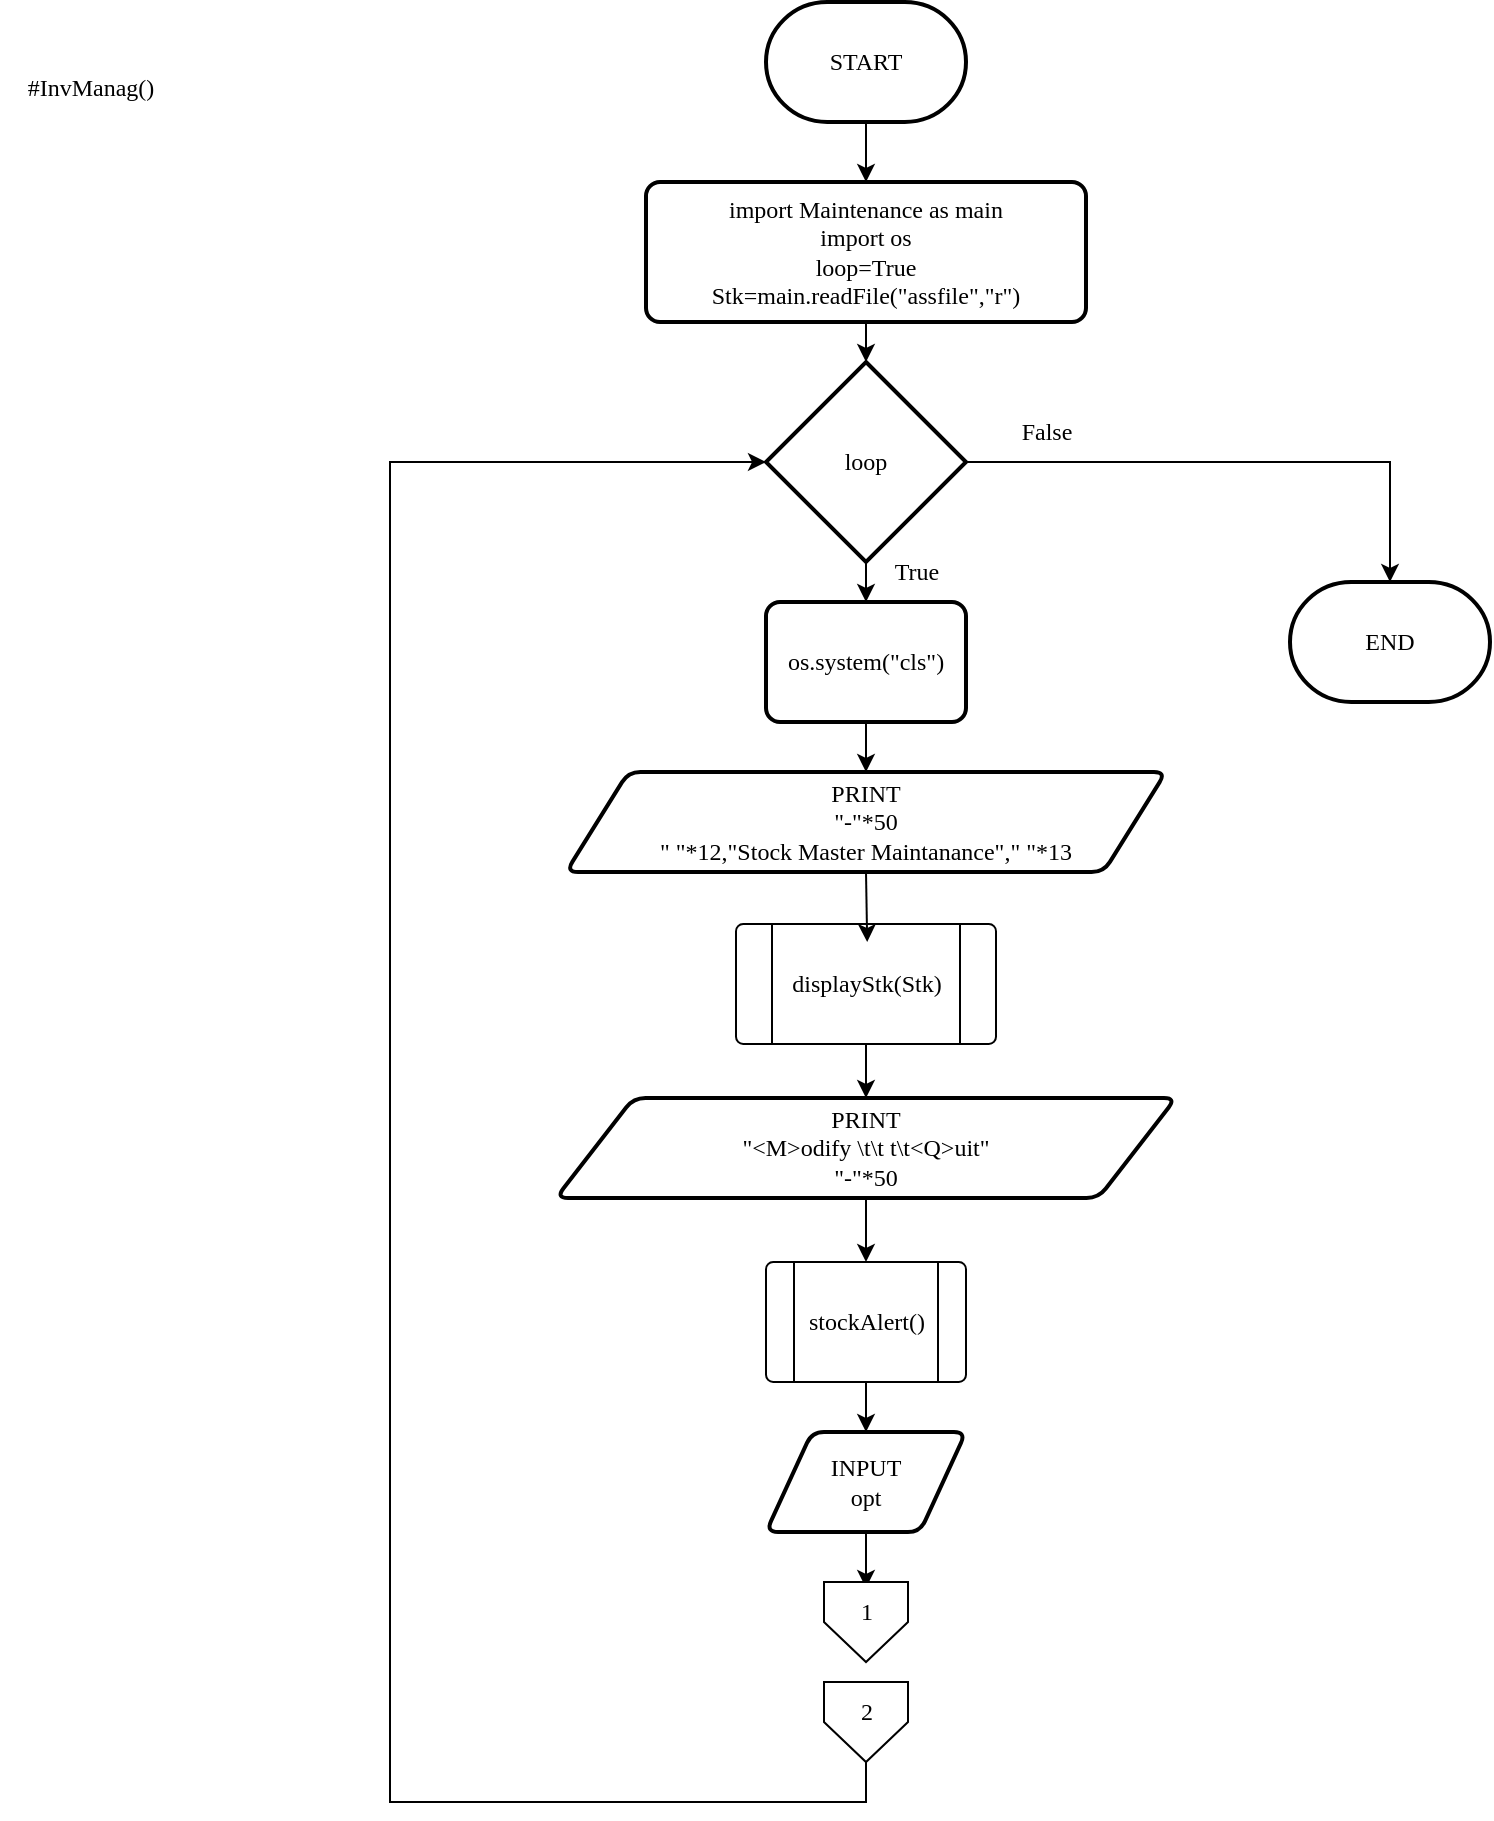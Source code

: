 <mxfile version="22.1.11" type="device" pages="8">
  <diagram name="InvManag()" id="1MLS3WhxtVQSe1uBR6d-">
    <mxGraphModel dx="1036" dy="606" grid="1" gridSize="10" guides="1" tooltips="1" connect="1" arrows="1" fold="1" page="1" pageScale="1" pageWidth="850" pageHeight="1100" math="0" shadow="0">
      <root>
        <mxCell id="0" />
        <mxCell id="1" parent="0" />
        <mxCell id="X6Lzgd3WgfE9ZMlhYXXn-4" value="" style="edgeStyle=orthogonalEdgeStyle;rounded=0;orthogonalLoop=1;jettySize=auto;html=1;fontFamily=Times New Roman;" parent="1" source="M0Trja-rhTZAoE6dcsw2-1" target="M0Trja-rhTZAoE6dcsw2-3" edge="1">
          <mxGeometry relative="1" as="geometry" />
        </mxCell>
        <mxCell id="M0Trja-rhTZAoE6dcsw2-1" value="START" style="strokeWidth=2;html=1;shape=mxgraph.flowchart.terminator;whiteSpace=wrap;fontFamily=Times New Roman;" parent="1" vertex="1">
          <mxGeometry x="418" y="30" width="100" height="60" as="geometry" />
        </mxCell>
        <mxCell id="X6Lzgd3WgfE9ZMlhYXXn-5" value="" style="edgeStyle=orthogonalEdgeStyle;rounded=0;orthogonalLoop=1;jettySize=auto;html=1;fontFamily=Times New Roman;" parent="1" source="M0Trja-rhTZAoE6dcsw2-3" target="M0Trja-rhTZAoE6dcsw2-4" edge="1">
          <mxGeometry relative="1" as="geometry" />
        </mxCell>
        <mxCell id="M0Trja-rhTZAoE6dcsw2-3" value="import Maintenance as main&lt;br&gt;import os&lt;br&gt;loop=True&lt;br&gt;Stk=main.readFile(&quot;assfile&quot;,&quot;r&quot;)" style="rounded=1;whiteSpace=wrap;html=1;absoluteArcSize=1;arcSize=14;strokeWidth=2;fontFamily=Times New Roman;" parent="1" vertex="1">
          <mxGeometry x="358" y="120" width="220" height="70" as="geometry" />
        </mxCell>
        <mxCell id="X6Lzgd3WgfE9ZMlhYXXn-6" value="" style="edgeStyle=orthogonalEdgeStyle;rounded=0;orthogonalLoop=1;jettySize=auto;html=1;fontFamily=Times New Roman;" parent="1" source="M0Trja-rhTZAoE6dcsw2-4" target="M0Trja-rhTZAoE6dcsw2-5" edge="1">
          <mxGeometry relative="1" as="geometry" />
        </mxCell>
        <mxCell id="CMMBqR-mVuPqP5uvG2Wn-69" style="edgeStyle=orthogonalEdgeStyle;rounded=0;orthogonalLoop=1;jettySize=auto;html=1;exitX=1;exitY=0.5;exitDx=0;exitDy=0;exitPerimeter=0;fontFamily=Times New Roman;" parent="1" source="M0Trja-rhTZAoE6dcsw2-4" target="CMMBqR-mVuPqP5uvG2Wn-68" edge="1">
          <mxGeometry relative="1" as="geometry" />
        </mxCell>
        <mxCell id="M0Trja-rhTZAoE6dcsw2-4" value="loop" style="strokeWidth=2;html=1;shape=mxgraph.flowchart.decision;whiteSpace=wrap;fontFamily=Times New Roman;" parent="1" vertex="1">
          <mxGeometry x="418" y="210" width="100" height="100" as="geometry" />
        </mxCell>
        <mxCell id="X6Lzgd3WgfE9ZMlhYXXn-7" value="" style="edgeStyle=orthogonalEdgeStyle;rounded=0;orthogonalLoop=1;jettySize=auto;html=1;fontFamily=Times New Roman;" parent="1" source="M0Trja-rhTZAoE6dcsw2-5" target="M0Trja-rhTZAoE6dcsw2-6" edge="1">
          <mxGeometry relative="1" as="geometry" />
        </mxCell>
        <mxCell id="M0Trja-rhTZAoE6dcsw2-5" value="os.system(&quot;cls&quot;)" style="rounded=1;whiteSpace=wrap;html=1;absoluteArcSize=1;arcSize=14;strokeWidth=2;fontFamily=Times New Roman;" parent="1" vertex="1">
          <mxGeometry x="418" y="330" width="100" height="60" as="geometry" />
        </mxCell>
        <mxCell id="M0Trja-rhTZAoE6dcsw2-6" value="PRINT&lt;br&gt;&quot;-&quot;*50&lt;br&gt;&quot; &quot;*12,&quot;Stock Master Maintanance&quot;,&quot; &quot;*13" style="shape=parallelogram;html=1;strokeWidth=2;perimeter=parallelogramPerimeter;whiteSpace=wrap;rounded=1;arcSize=12;size=0.104;fontFamily=Times New Roman;" parent="1" vertex="1">
          <mxGeometry x="318" y="415" width="300" height="50" as="geometry" />
        </mxCell>
        <mxCell id="kXZ6oA90xBGrxWSpwfeU-6" style="edgeStyle=orthogonalEdgeStyle;rounded=0;orthogonalLoop=1;jettySize=auto;html=1;exitX=0.5;exitY=1;exitDx=0;exitDy=0;entryX=0.5;entryY=0;entryDx=0;entryDy=0;fontFamily=Times New Roman;" parent="1" source="M0Trja-rhTZAoE6dcsw2-7" target="1YfcAK6Wo0iF7Ah_QqXS-3" edge="1">
          <mxGeometry relative="1" as="geometry" />
        </mxCell>
        <mxCell id="M0Trja-rhTZAoE6dcsw2-7" value="PRINT&lt;br&gt;&quot;&amp;lt;M&amp;gt;odify \t\t t\t&amp;lt;Q&amp;gt;uit&quot;&lt;br&gt;&quot;-&quot;*50" style="shape=parallelogram;html=1;strokeWidth=2;perimeter=parallelogramPerimeter;whiteSpace=wrap;rounded=1;arcSize=12;size=0.125;fontFamily=Times New Roman;" parent="1" vertex="1">
          <mxGeometry x="313" y="578" width="310" height="50" as="geometry" />
        </mxCell>
        <mxCell id="2WYQGDhwoJ8-kUKmURnf-12" value="" style="edgeStyle=orthogonalEdgeStyle;rounded=0;orthogonalLoop=1;jettySize=auto;html=1;fontFamily=Times New Roman;" parent="1" source="X6Lzgd3WgfE9ZMlhYXXn-1" edge="1">
          <mxGeometry relative="1" as="geometry">
            <mxPoint x="468" y="823" as="targetPoint" />
          </mxGeometry>
        </mxCell>
        <mxCell id="X6Lzgd3WgfE9ZMlhYXXn-1" value="INPUT&lt;br&gt;opt" style="shape=parallelogram;html=1;strokeWidth=2;perimeter=parallelogramPerimeter;whiteSpace=wrap;rounded=1;arcSize=12;size=0.23;fontFamily=Times New Roman;" parent="1" vertex="1">
          <mxGeometry x="418" y="745" width="100" height="50" as="geometry" />
        </mxCell>
        <mxCell id="X6Lzgd3WgfE9ZMlhYXXn-20" value="True" style="text;html=1;align=center;verticalAlign=middle;resizable=0;points=[];autosize=1;strokeColor=none;fillColor=none;fontFamily=Times New Roman;" parent="1" vertex="1">
          <mxGeometry x="468" y="300" width="50" height="30" as="geometry" />
        </mxCell>
        <mxCell id="X6Lzgd3WgfE9ZMlhYXXn-21" value="False" style="text;html=1;align=center;verticalAlign=middle;resizable=0;points=[];autosize=1;strokeColor=none;fillColor=none;fontFamily=Times New Roman;" parent="1" vertex="1">
          <mxGeometry x="533" y="230" width="50" height="30" as="geometry" />
        </mxCell>
        <mxCell id="kXZ6oA90xBGrxWSpwfeU-4" style="edgeStyle=orthogonalEdgeStyle;rounded=0;orthogonalLoop=1;jettySize=auto;html=1;exitX=0.5;exitY=1;exitDx=0;exitDy=0;entryX=0.5;entryY=0;entryDx=0;entryDy=0;fontFamily=Times New Roman;" parent="1" source="1YfcAK6Wo0iF7Ah_QqXS-1" target="M0Trja-rhTZAoE6dcsw2-7" edge="1">
          <mxGeometry relative="1" as="geometry" />
        </mxCell>
        <mxCell id="1YfcAK6Wo0iF7Ah_QqXS-1" value="" style="verticalLabelPosition=bottom;verticalAlign=top;html=1;shape=process;whiteSpace=wrap;rounded=1;size=0.14;arcSize=6;fontFamily=Times New Roman;" parent="1" vertex="1">
          <mxGeometry x="403" y="491" width="130" height="60" as="geometry" />
        </mxCell>
        <mxCell id="1YfcAK6Wo0iF7Ah_QqXS-2" value="displayStk(Stk)" style="text;html=1;align=center;verticalAlign=middle;resizable=0;points=[];autosize=1;strokeColor=none;fillColor=none;fontFamily=Times New Roman;" parent="1" vertex="1">
          <mxGeometry x="418" y="506" width="100" height="30" as="geometry" />
        </mxCell>
        <mxCell id="1YfcAK6Wo0iF7Ah_QqXS-9" style="edgeStyle=orthogonalEdgeStyle;rounded=0;orthogonalLoop=1;jettySize=auto;html=1;exitX=0.5;exitY=1;exitDx=0;exitDy=0;entryX=0.5;entryY=0;entryDx=0;entryDy=0;fontFamily=Times New Roman;" parent="1" source="1YfcAK6Wo0iF7Ah_QqXS-3" target="X6Lzgd3WgfE9ZMlhYXXn-1" edge="1">
          <mxGeometry relative="1" as="geometry" />
        </mxCell>
        <mxCell id="1YfcAK6Wo0iF7Ah_QqXS-3" value="" style="verticalLabelPosition=bottom;verticalAlign=top;html=1;shape=process;whiteSpace=wrap;rounded=1;size=0.14;arcSize=6;fontFamily=Times New Roman;" parent="1" vertex="1">
          <mxGeometry x="418" y="660" width="100" height="60" as="geometry" />
        </mxCell>
        <mxCell id="1YfcAK6Wo0iF7Ah_QqXS-4" value="stockAlert()" style="text;html=1;align=center;verticalAlign=middle;resizable=0;points=[];autosize=1;strokeColor=none;fillColor=none;fontFamily=Times New Roman;" parent="1" vertex="1">
          <mxGeometry x="428" y="675" width="80" height="30" as="geometry" />
        </mxCell>
        <mxCell id="CMMBqR-mVuPqP5uvG2Wn-68" value="END" style="strokeWidth=2;html=1;shape=mxgraph.flowchart.terminator;whiteSpace=wrap;fontFamily=Times New Roman;" parent="1" vertex="1">
          <mxGeometry x="680" y="320" width="100" height="60" as="geometry" />
        </mxCell>
        <mxCell id="kXZ6oA90xBGrxWSpwfeU-3" style="edgeStyle=orthogonalEdgeStyle;rounded=0;orthogonalLoop=1;jettySize=auto;html=1;exitX=0.5;exitY=1;exitDx=0;exitDy=0;entryX=0.506;entryY=-0.2;entryDx=0;entryDy=0;entryPerimeter=0;fontFamily=Times New Roman;" parent="1" source="M0Trja-rhTZAoE6dcsw2-6" target="1YfcAK6Wo0iF7Ah_QqXS-2" edge="1">
          <mxGeometry relative="1" as="geometry" />
        </mxCell>
        <mxCell id="nxzO52vMOkb4AxywzQcv-1" value="" style="verticalLabelPosition=bottom;verticalAlign=top;html=1;shape=offPageConnector;rounded=0;size=0.5;fontFamily=Times New Roman;" parent="1" vertex="1">
          <mxGeometry x="447" y="820" width="42" height="40" as="geometry" />
        </mxCell>
        <mxCell id="nxzO52vMOkb4AxywzQcv-4" value="1" style="text;html=1;align=center;verticalAlign=middle;resizable=0;points=[];autosize=1;strokeColor=none;fillColor=none;fontFamily=Times New Roman;" parent="1" vertex="1">
          <mxGeometry x="453" y="820" width="30" height="30" as="geometry" />
        </mxCell>
        <mxCell id="nxzO52vMOkb4AxywzQcv-5" value="" style="verticalLabelPosition=bottom;verticalAlign=top;html=1;shape=offPageConnector;rounded=0;size=0.5;fontFamily=Times New Roman;" parent="1" vertex="1">
          <mxGeometry x="447" y="870" width="42" height="40" as="geometry" />
        </mxCell>
        <mxCell id="nxzO52vMOkb4AxywzQcv-6" value="2" style="text;html=1;align=center;verticalAlign=middle;resizable=0;points=[];autosize=1;strokeColor=none;fillColor=none;fontFamily=Times New Roman;" parent="1" vertex="1">
          <mxGeometry x="453" y="870" width="30" height="30" as="geometry" />
        </mxCell>
        <mxCell id="NbC2vh0RPXENm66BSPHg-1" style="edgeStyle=orthogonalEdgeStyle;rounded=0;orthogonalLoop=1;jettySize=auto;html=1;exitX=0.5;exitY=1;exitDx=0;exitDy=0;entryX=0;entryY=0.5;entryDx=0;entryDy=0;entryPerimeter=0;fontFamily=Times New Roman;" parent="1" source="nxzO52vMOkb4AxywzQcv-5" target="M0Trja-rhTZAoE6dcsw2-4" edge="1">
          <mxGeometry relative="1" as="geometry">
            <Array as="points">
              <mxPoint x="468" y="930" />
              <mxPoint x="230" y="930" />
              <mxPoint x="230" y="260" />
            </Array>
          </mxGeometry>
        </mxCell>
        <mxCell id="HqhBxMOIQdCA0ISxjxXC-1" value="#InvManag()" style="text;html=1;align=center;verticalAlign=middle;resizable=0;points=[];autosize=1;strokeColor=none;fillColor=none;fontFamily=Times New Roman;" parent="1" vertex="1">
          <mxGeometry x="35" y="58" width="90" height="30" as="geometry" />
        </mxCell>
      </root>
    </mxGraphModel>
  </diagram>
  <diagram name="InvManag() 1-2" id="n5TliU4Wlv9_xF0hXxRH">
    <mxGraphModel dx="1036" dy="606" grid="1" gridSize="10" guides="1" tooltips="1" connect="1" arrows="1" fold="1" page="1" pageScale="1" pageWidth="850" pageHeight="1100" math="0" shadow="0">
      <root>
        <mxCell id="9uOwfIbB6cRgpO1X3pLE-0" />
        <mxCell id="9uOwfIbB6cRgpO1X3pLE-1" parent="9uOwfIbB6cRgpO1X3pLE-0" />
        <mxCell id="gpElfUWO9y7n16kC2uHw-0" style="edgeStyle=orthogonalEdgeStyle;rounded=0;orthogonalLoop=1;jettySize=auto;html=1;exitX=0;exitY=0.5;exitDx=0;exitDy=0;exitPerimeter=0;entryX=0.5;entryY=0;entryDx=0;entryDy=0;fontFamily=Times New Roman;" parent="9uOwfIbB6cRgpO1X3pLE-1" source="gpElfUWO9y7n16kC2uHw-1" target="gpElfUWO9y7n16kC2uHw-7" edge="1">
          <mxGeometry relative="1" as="geometry" />
        </mxCell>
        <mxCell id="gpElfUWO9y7n16kC2uHw-1" value="opt==&quot;Q&quot;" style="strokeWidth=2;html=1;shape=mxgraph.flowchart.decision;whiteSpace=wrap;fontFamily=Times New Roman;" parent="9uOwfIbB6cRgpO1X3pLE-1" vertex="1">
          <mxGeometry x="231" y="73" width="100" height="100" as="geometry" />
        </mxCell>
        <mxCell id="gpElfUWO9y7n16kC2uHw-2" value="loop=False" style="rounded=1;whiteSpace=wrap;html=1;absoluteArcSize=1;arcSize=14;strokeWidth=2;fontFamily=Times New Roman;" parent="9uOwfIbB6cRgpO1X3pLE-1" vertex="1">
          <mxGeometry x="79.5" y="273" width="105" height="50" as="geometry" />
        </mxCell>
        <mxCell id="gpElfUWO9y7n16kC2uHw-5" style="edgeStyle=orthogonalEdgeStyle;rounded=0;orthogonalLoop=1;jettySize=auto;html=1;exitX=1;exitY=0.5;exitDx=0;exitDy=0;exitPerimeter=0;entryX=0.5;entryY=0;entryDx=0;entryDy=0;entryPerimeter=0;fontFamily=Times New Roman;" parent="9uOwfIbB6cRgpO1X3pLE-1" source="gpElfUWO9y7n16kC2uHw-1" edge="1">
          <mxGeometry relative="1" as="geometry">
            <mxPoint x="379" y="183" as="targetPoint" />
          </mxGeometry>
        </mxCell>
        <mxCell id="gpElfUWO9y7n16kC2uHw-6" value="" style="edgeStyle=orthogonalEdgeStyle;rounded=0;orthogonalLoop=1;jettySize=auto;html=1;fontFamily=Times New Roman;" parent="9uOwfIbB6cRgpO1X3pLE-1" source="gpElfUWO9y7n16kC2uHw-7" target="gpElfUWO9y7n16kC2uHw-2" edge="1">
          <mxGeometry relative="1" as="geometry" />
        </mxCell>
        <mxCell id="gpElfUWO9y7n16kC2uHw-7" value="PRINT&lt;br&gt;&quot;-&quot;*11,&quot;Successfully Quit to Menu&quot;,&quot;-&quot;*12" style="shape=parallelogram;html=1;strokeWidth=2;perimeter=parallelogramPerimeter;whiteSpace=wrap;rounded=1;arcSize=12;size=0.091;fontFamily=Times New Roman;" parent="9uOwfIbB6cRgpO1X3pLE-1" vertex="1">
          <mxGeometry x="17" y="191" width="230" height="50" as="geometry" />
        </mxCell>
        <mxCell id="5lNER5U8elK0uNWXvrFg-0" style="edgeStyle=orthogonalEdgeStyle;rounded=0;orthogonalLoop=1;jettySize=auto;html=1;exitX=0;exitY=0.5;exitDx=0;exitDy=0;exitPerimeter=0;entryX=0.5;entryY=0;entryDx=0;entryDy=0;fontFamily=Times New Roman;" parent="9uOwfIbB6cRgpO1X3pLE-1" source="gpElfUWO9y7n16kC2uHw-9" target="Z1RXnlpg-5mXkZXjF8oi-2" edge="1">
          <mxGeometry relative="1" as="geometry" />
        </mxCell>
        <mxCell id="5lNER5U8elK0uNWXvrFg-1" style="edgeStyle=orthogonalEdgeStyle;rounded=0;orthogonalLoop=1;jettySize=auto;html=1;exitX=1;exitY=0.5;exitDx=0;exitDy=0;exitPerimeter=0;fontFamily=Times New Roman;" parent="9uOwfIbB6cRgpO1X3pLE-1" source="gpElfUWO9y7n16kC2uHw-9" target="gpElfUWO9y7n16kC2uHw-20" edge="1">
          <mxGeometry relative="1" as="geometry" />
        </mxCell>
        <mxCell id="gpElfUWO9y7n16kC2uHw-9" value="opt==&quot;M&quot;" style="strokeWidth=2;html=1;shape=mxgraph.flowchart.decision;whiteSpace=wrap;fontFamily=Times New Roman;" parent="9uOwfIbB6cRgpO1X3pLE-1" vertex="1">
          <mxGeometry x="325" y="180" width="100" height="100" as="geometry" />
        </mxCell>
        <mxCell id="gpElfUWO9y7n16kC2uHw-20" value="PRINT&lt;br&gt;&quot;-&quot;*10,&quot;Invalid Option, Pls Try Again&quot;,&quot;-&quot;*10" style="shape=parallelogram;html=1;strokeWidth=2;perimeter=parallelogramPerimeter;whiteSpace=wrap;rounded=1;arcSize=12;size=0.114;fontFamily=Times New Roman;" parent="9uOwfIbB6cRgpO1X3pLE-1" vertex="1">
          <mxGeometry x="366" y="306" width="280" height="50" as="geometry" />
        </mxCell>
        <mxCell id="gpElfUWO9y7n16kC2uHw-21" value="INPUT&lt;br&gt;()" style="shape=parallelogram;html=1;strokeWidth=2;perimeter=parallelogramPerimeter;whiteSpace=wrap;rounded=1;arcSize=12;size=0.107;fontFamily=Times New Roman;" parent="9uOwfIbB6cRgpO1X3pLE-1" vertex="1">
          <mxGeometry x="415" y="435" width="160" height="50" as="geometry" />
        </mxCell>
        <mxCell id="gpElfUWO9y7n16kC2uHw-22" style="edgeStyle=orthogonalEdgeStyle;rounded=0;orthogonalLoop=1;jettySize=auto;html=1;exitX=0.5;exitY=1;exitDx=0;exitDy=0;entryX=0.56;entryY=0.04;entryDx=0;entryDy=0;entryPerimeter=0;fontFamily=Times New Roman;" parent="9uOwfIbB6cRgpO1X3pLE-1" source="gpElfUWO9y7n16kC2uHw-20" target="gpElfUWO9y7n16kC2uHw-21" edge="1">
          <mxGeometry relative="1" as="geometry" />
        </mxCell>
        <mxCell id="gpElfUWO9y7n16kC2uHw-29" value="False" style="text;html=1;align=center;verticalAlign=middle;resizable=0;points=[];autosize=1;strokeColor=none;fillColor=none;fontFamily=Times New Roman;" parent="9uOwfIbB6cRgpO1X3pLE-1" vertex="1">
          <mxGeometry x="430" y="191" width="50" height="30" as="geometry" />
        </mxCell>
        <mxCell id="gpElfUWO9y7n16kC2uHw-30" value="" style="verticalLabelPosition=bottom;verticalAlign=top;html=1;shape=mxgraph.flowchart.on-page_reference;fontFamily=Times New Roman;" parent="9uOwfIbB6cRgpO1X3pLE-1" vertex="1">
          <mxGeometry x="355" y="535" width="60" height="60" as="geometry" />
        </mxCell>
        <mxCell id="gpElfUWO9y7n16kC2uHw-32" value="True" style="text;html=1;align=center;verticalAlign=middle;resizable=0;points=[];autosize=1;strokeColor=none;fillColor=none;fontFamily=Times New Roman;" parent="9uOwfIbB6cRgpO1X3pLE-1" vertex="1">
          <mxGeometry x="283" y="191" width="50" height="30" as="geometry" />
        </mxCell>
        <mxCell id="gpElfUWO9y7n16kC2uHw-41" value="True" style="text;html=1;align=center;verticalAlign=middle;resizable=0;points=[];autosize=1;strokeColor=none;fillColor=none;fontFamily=Times New Roman;" parent="9uOwfIbB6cRgpO1X3pLE-1" vertex="1">
          <mxGeometry x="186" y="91" width="50" height="30" as="geometry" />
        </mxCell>
        <mxCell id="gpElfUWO9y7n16kC2uHw-42" value="False" style="text;html=1;align=center;verticalAlign=middle;resizable=0;points=[];autosize=1;strokeColor=none;fillColor=none;fontFamily=Times New Roman;" parent="9uOwfIbB6cRgpO1X3pLE-1" vertex="1">
          <mxGeometry x="346" y="91" width="50" height="30" as="geometry" />
        </mxCell>
        <mxCell id="gpElfUWO9y7n16kC2uHw-62" value="" style="edgeStyle=orthogonalEdgeStyle;rounded=0;orthogonalLoop=1;jettySize=auto;html=1;fontFamily=Times New Roman;" parent="9uOwfIbB6cRgpO1X3pLE-1" source="gpElfUWO9y7n16kC2uHw-43" target="gpElfUWO9y7n16kC2uHw-61" edge="1">
          <mxGeometry relative="1" as="geometry" />
        </mxCell>
        <mxCell id="gpElfUWO9y7n16kC2uHw-43" value="" style="verticalLabelPosition=bottom;verticalAlign=top;html=1;shape=mxgraph.flowchart.on-page_reference;fontFamily=Times New Roman;" parent="9uOwfIbB6cRgpO1X3pLE-1" vertex="1">
          <mxGeometry x="238" y="689" width="60" height="60" as="geometry" />
        </mxCell>
        <mxCell id="gpElfUWO9y7n16kC2uHw-44" style="edgeStyle=orthogonalEdgeStyle;rounded=0;orthogonalLoop=1;jettySize=auto;html=1;exitX=0.5;exitY=1;exitDx=0;exitDy=0;entryX=0;entryY=0.5;entryDx=0;entryDy=0;entryPerimeter=0;fontFamily=Times New Roman;" parent="9uOwfIbB6cRgpO1X3pLE-1" source="gpElfUWO9y7n16kC2uHw-2" target="gpElfUWO9y7n16kC2uHw-43" edge="1">
          <mxGeometry relative="1" as="geometry" />
        </mxCell>
        <mxCell id="gpElfUWO9y7n16kC2uHw-57" value="" style="verticalLabelPosition=bottom;verticalAlign=top;html=1;shape=offPageConnector;rounded=0;size=0.5;fontFamily=Times New Roman;" parent="9uOwfIbB6cRgpO1X3pLE-1" vertex="1">
          <mxGeometry x="259.5" y="13" width="43" height="40" as="geometry" />
        </mxCell>
        <mxCell id="gpElfUWO9y7n16kC2uHw-58" value="1" style="text;html=1;align=center;verticalAlign=middle;resizable=0;points=[];autosize=1;strokeColor=none;fillColor=none;fontFamily=Times New Roman;" parent="9uOwfIbB6cRgpO1X3pLE-1" vertex="1">
          <mxGeometry x="265.5" y="13" width="30" height="30" as="geometry" />
        </mxCell>
        <mxCell id="gpElfUWO9y7n16kC2uHw-59" style="edgeStyle=orthogonalEdgeStyle;rounded=0;orthogonalLoop=1;jettySize=auto;html=1;exitX=0.5;exitY=1;exitDx=0;exitDy=0;entryX=0.5;entryY=0;entryDx=0;entryDy=0;entryPerimeter=0;fontFamily=Times New Roman;" parent="9uOwfIbB6cRgpO1X3pLE-1" source="gpElfUWO9y7n16kC2uHw-57" target="gpElfUWO9y7n16kC2uHw-1" edge="1">
          <mxGeometry relative="1" as="geometry" />
        </mxCell>
        <mxCell id="gpElfUWO9y7n16kC2uHw-60" value="" style="verticalLabelPosition=bottom;verticalAlign=top;html=1;shape=offPageConnector;rounded=0;size=0.5;fontFamily=Times New Roman;" parent="9uOwfIbB6cRgpO1X3pLE-1" vertex="1">
          <mxGeometry x="247" y="769" width="43" height="40" as="geometry" />
        </mxCell>
        <mxCell id="gpElfUWO9y7n16kC2uHw-61" value="2" style="text;html=1;align=center;verticalAlign=middle;resizable=0;points=[];autosize=1;strokeColor=none;fillColor=none;fontFamily=Times New Roman;" parent="9uOwfIbB6cRgpO1X3pLE-1" vertex="1">
          <mxGeometry x="253" y="769" width="30" height="30" as="geometry" />
        </mxCell>
        <mxCell id="gpElfUWO9y7n16kC2uHw-64" value="#InvManag() 1-2" style="text;html=1;align=center;verticalAlign=middle;resizable=0;points=[];autosize=1;strokeColor=none;fillColor=none;fontFamily=Times New Roman;" parent="9uOwfIbB6cRgpO1X3pLE-1" vertex="1">
          <mxGeometry x="5" y="18" width="110" height="30" as="geometry" />
        </mxCell>
        <mxCell id="Z1RXnlpg-5mXkZXjF8oi-2" value="Stk=ModifyStk()" style="shape=process;whiteSpace=wrap;html=1;backgroundOutline=1;fontFamily=Times New Roman;" parent="9uOwfIbB6cRgpO1X3pLE-1" vertex="1">
          <mxGeometry x="235" y="375" width="120" height="60" as="geometry" />
        </mxCell>
        <mxCell id="Z1RXnlpg-5mXkZXjF8oi-5" style="edgeStyle=orthogonalEdgeStyle;rounded=0;orthogonalLoop=1;jettySize=auto;html=1;exitX=0.5;exitY=1;exitDx=0;exitDy=0;entryX=1;entryY=0.5;entryDx=0;entryDy=0;entryPerimeter=0;fontFamily=Times New Roman;" parent="9uOwfIbB6cRgpO1X3pLE-1" source="gpElfUWO9y7n16kC2uHw-21" target="gpElfUWO9y7n16kC2uHw-30" edge="1">
          <mxGeometry relative="1" as="geometry" />
        </mxCell>
        <mxCell id="5lNER5U8elK0uNWXvrFg-2" style="edgeStyle=orthogonalEdgeStyle;rounded=0;orthogonalLoop=1;jettySize=auto;html=1;exitX=0.5;exitY=1;exitDx=0;exitDy=0;entryX=0;entryY=0.5;entryDx=0;entryDy=0;entryPerimeter=0;fontFamily=Times New Roman;" parent="9uOwfIbB6cRgpO1X3pLE-1" source="Z1RXnlpg-5mXkZXjF8oi-2" target="gpElfUWO9y7n16kC2uHw-30" edge="1">
          <mxGeometry relative="1" as="geometry" />
        </mxCell>
        <mxCell id="5lNER5U8elK0uNWXvrFg-3" style="edgeStyle=orthogonalEdgeStyle;rounded=0;orthogonalLoop=1;jettySize=auto;html=1;exitX=0.5;exitY=1;exitDx=0;exitDy=0;exitPerimeter=0;entryX=1;entryY=0.5;entryDx=0;entryDy=0;entryPerimeter=0;fontFamily=Times New Roman;" parent="9uOwfIbB6cRgpO1X3pLE-1" source="gpElfUWO9y7n16kC2uHw-30" target="gpElfUWO9y7n16kC2uHw-43" edge="1">
          <mxGeometry relative="1" as="geometry" />
        </mxCell>
      </root>
    </mxGraphModel>
  </diagram>
  <diagram id="E-l_sv35gQP6rBPoG-q4" name="displayStk(Stk)">
    <mxGraphModel dx="1036" dy="606" grid="1" gridSize="10" guides="1" tooltips="1" connect="1" arrows="1" fold="1" page="1" pageScale="1" pageWidth="850" pageHeight="1100" math="0" shadow="0">
      <root>
        <mxCell id="0" />
        <mxCell id="1" parent="0" />
        <mxCell id="b-dD0_0wMbCo97cCxDxK-19" style="edgeStyle=orthogonalEdgeStyle;rounded=0;orthogonalLoop=1;jettySize=auto;html=1;exitX=0.5;exitY=1;exitDx=0;exitDy=0;exitPerimeter=0;entryX=0.5;entryY=0;entryDx=0;entryDy=0;fontFamily=Times New Roman;" parent="1" source="b-dD0_0wMbCo97cCxDxK-20" target="b-dD0_0wMbCo97cCxDxK-22" edge="1">
          <mxGeometry relative="1" as="geometry" />
        </mxCell>
        <mxCell id="b-dD0_0wMbCo97cCxDxK-20" value="START" style="strokeWidth=2;html=1;shape=mxgraph.flowchart.terminator;whiteSpace=wrap;fontFamily=Times New Roman;" parent="1" vertex="1">
          <mxGeometry x="387" y="50" width="100" height="60" as="geometry" />
        </mxCell>
        <mxCell id="b-dD0_0wMbCo97cCxDxK-21" style="edgeStyle=orthogonalEdgeStyle;rounded=0;orthogonalLoop=1;jettySize=auto;html=1;exitX=0.5;exitY=1;exitDx=0;exitDy=0;entryX=0.5;entryY=0;entryDx=0;entryDy=0;fontFamily=Times New Roman;" parent="1" source="b-dD0_0wMbCo97cCxDxK-22" target="b-dD0_0wMbCo97cCxDxK-23" edge="1">
          <mxGeometry relative="1" as="geometry" />
        </mxCell>
        <mxCell id="b-dD0_0wMbCo97cCxDxK-22" value="PRINT &quot;-&quot;*50" style="shape=parallelogram;html=1;strokeWidth=2;perimeter=parallelogramPerimeter;whiteSpace=wrap;rounded=1;arcSize=12;size=0.075;fontFamily=Times New Roman;" parent="1" vertex="1">
          <mxGeometry x="387" y="140" width="100" height="60" as="geometry" />
        </mxCell>
        <mxCell id="b-dD0_0wMbCo97cCxDxK-23" value="i = 0" style="rounded=1;whiteSpace=wrap;html=1;absoluteArcSize=1;arcSize=14;strokeWidth=2;fontFamily=Times New Roman;" parent="1" vertex="1">
          <mxGeometry x="407" y="230" width="60" height="40" as="geometry" />
        </mxCell>
        <mxCell id="b-dD0_0wMbCo97cCxDxK-24" style="edgeStyle=orthogonalEdgeStyle;rounded=0;orthogonalLoop=1;jettySize=auto;html=1;exitX=0.5;exitY=1;exitDx=0;exitDy=0;exitPerimeter=0;fontFamily=Times New Roman;" parent="1" source="b-dD0_0wMbCo97cCxDxK-26" edge="1">
          <mxGeometry relative="1" as="geometry">
            <mxPoint x="437" y="400" as="targetPoint" />
          </mxGeometry>
        </mxCell>
        <mxCell id="b-dD0_0wMbCo97cCxDxK-25" style="edgeStyle=orthogonalEdgeStyle;rounded=0;orthogonalLoop=1;jettySize=auto;html=1;exitX=1;exitY=0.5;exitDx=0;exitDy=0;exitPerimeter=0;fontFamily=Times New Roman;" parent="1" source="b-dD0_0wMbCo97cCxDxK-26" target="b-dD0_0wMbCo97cCxDxK-32" edge="1">
          <mxGeometry relative="1" as="geometry">
            <mxPoint x="607" y="630" as="targetPoint" />
          </mxGeometry>
        </mxCell>
        <mxCell id="b-dD0_0wMbCo97cCxDxK-26" value="i &amp;lt; len (Stk)" style="strokeWidth=2;html=1;shape=mxgraph.flowchart.decision;whiteSpace=wrap;fontFamily=Times New Roman;" parent="1" vertex="1">
          <mxGeometry x="387" y="290" width="100" height="70" as="geometry" />
        </mxCell>
        <mxCell id="b-dD0_0wMbCo97cCxDxK-27" style="edgeStyle=orthogonalEdgeStyle;rounded=0;orthogonalLoop=1;jettySize=auto;html=1;exitX=0.5;exitY=1;exitDx=0;exitDy=0;entryX=0.5;entryY=0;entryDx=0;entryDy=0;fontFamily=Times New Roman;" parent="1" source="b-dD0_0wMbCo97cCxDxK-28" target="b-dD0_0wMbCo97cCxDxK-29" edge="1">
          <mxGeometry relative="1" as="geometry" />
        </mxCell>
        <mxCell id="b-dD0_0wMbCo97cCxDxK-28" value="PRINT &lt;br&gt;&quot;%6s&amp;nbsp; %-22s&amp;nbsp; %8d&quot;%(Stk[i][0], Stk[i][1], int(Stk[i][3]))&lt;br&gt;&quot;-&quot;*50" style="shape=parallelogram;html=1;strokeWidth=2;perimeter=parallelogramPerimeter;whiteSpace=wrap;rounded=1;arcSize=33;size=0.08;fontFamily=Times New Roman;" parent="1" vertex="1">
          <mxGeometry x="283.5" y="400" width="307" height="90" as="geometry" />
        </mxCell>
        <mxCell id="b-dD0_0wMbCo97cCxDxK-29" value="i += 1" style="rounded=1;whiteSpace=wrap;html=1;absoluteArcSize=1;arcSize=14;strokeWidth=2;fontFamily=Times New Roman;" parent="1" vertex="1">
          <mxGeometry x="387" y="520" width="100" height="50" as="geometry" />
        </mxCell>
        <mxCell id="b-dD0_0wMbCo97cCxDxK-30" style="edgeStyle=orthogonalEdgeStyle;rounded=0;orthogonalLoop=1;jettySize=auto;html=1;exitX=0.5;exitY=1;exitDx=0;exitDy=0;entryX=0.5;entryY=0;entryDx=0;entryDy=0;entryPerimeter=0;fontFamily=Times New Roman;" parent="1" source="b-dD0_0wMbCo97cCxDxK-23" target="b-dD0_0wMbCo97cCxDxK-26" edge="1">
          <mxGeometry relative="1" as="geometry" />
        </mxCell>
        <mxCell id="b-dD0_0wMbCo97cCxDxK-31" style="edgeStyle=orthogonalEdgeStyle;rounded=0;orthogonalLoop=1;jettySize=auto;html=1;exitX=0.5;exitY=1;exitDx=0;exitDy=0;entryX=0;entryY=0.5;entryDx=0;entryDy=0;entryPerimeter=0;fontFamily=Times New Roman;" parent="1" source="b-dD0_0wMbCo97cCxDxK-29" target="b-dD0_0wMbCo97cCxDxK-26" edge="1">
          <mxGeometry relative="1" as="geometry">
            <Array as="points">
              <mxPoint x="437" y="590" />
              <mxPoint x="210" y="590" />
              <mxPoint x="210" y="325" />
            </Array>
          </mxGeometry>
        </mxCell>
        <mxCell id="b-dD0_0wMbCo97cCxDxK-32" value="PRINT &quot;-&quot;*50" style="shape=parallelogram;html=1;strokeWidth=2;perimeter=parallelogramPerimeter;whiteSpace=wrap;rounded=1;arcSize=23;size=0.15;fontFamily=Times New Roman;" parent="1" vertex="1">
          <mxGeometry x="620" y="590" width="110" height="60" as="geometry" />
        </mxCell>
        <mxCell id="b-dD0_0wMbCo97cCxDxK-33" value="END" style="strokeWidth=2;html=1;shape=mxgraph.flowchart.terminator;whiteSpace=wrap;fontFamily=Times New Roman;" parent="1" vertex="1">
          <mxGeometry x="635" y="690" width="80" height="50" as="geometry" />
        </mxCell>
        <mxCell id="b-dD0_0wMbCo97cCxDxK-34" style="edgeStyle=orthogonalEdgeStyle;rounded=0;orthogonalLoop=1;jettySize=auto;html=1;exitX=0.5;exitY=1;exitDx=0;exitDy=0;entryX=0.5;entryY=0;entryDx=0;entryDy=0;entryPerimeter=0;fontFamily=Times New Roman;" parent="1" source="b-dD0_0wMbCo97cCxDxK-32" target="b-dD0_0wMbCo97cCxDxK-33" edge="1">
          <mxGeometry relative="1" as="geometry" />
        </mxCell>
        <mxCell id="b-dD0_0wMbCo97cCxDxK-35" value="True" style="text;html=1;align=center;verticalAlign=middle;resizable=0;points=[];autosize=1;strokeColor=none;fillColor=none;fontFamily=Times New Roman;" parent="1" vertex="1">
          <mxGeometry x="452" y="348" width="50" height="30" as="geometry" />
        </mxCell>
        <mxCell id="b-dD0_0wMbCo97cCxDxK-36" value="False" style="text;html=1;align=center;verticalAlign=middle;resizable=0;points=[];autosize=1;strokeColor=none;fillColor=none;fontFamily=Times New Roman;" parent="1" vertex="1">
          <mxGeometry x="492" y="288" width="50" height="30" as="geometry" />
        </mxCell>
        <mxCell id="IlvTnZJOpa9C850eH-dP-1" value="#displayStk(Stk)" style="text;whiteSpace=wrap;fontFamily=Times New Roman;" parent="1" vertex="1">
          <mxGeometry x="50" y="40" width="110" height="40" as="geometry" />
        </mxCell>
      </root>
    </mxGraphModel>
  </diagram>
  <diagram id="oVVMbwb4O9gvRLvjaD9-" name="stockAlert()">
    <mxGraphModel dx="1036" dy="606" grid="1" gridSize="10" guides="1" tooltips="1" connect="1" arrows="1" fold="1" page="1" pageScale="1" pageWidth="850" pageHeight="1100" math="0" shadow="0">
      <root>
        <mxCell id="0" />
        <mxCell id="1" parent="0" />
        <mxCell id="h2Dj5mvBBgrfihcjLYoL-4" value="" style="edgeStyle=orthogonalEdgeStyle;rounded=0;orthogonalLoop=1;jettySize=auto;html=1;fontFamily=Times New Roman;" parent="1" source="h2Dj5mvBBgrfihcjLYoL-1" target="h2Dj5mvBBgrfihcjLYoL-3" edge="1">
          <mxGeometry relative="1" as="geometry" />
        </mxCell>
        <mxCell id="h2Dj5mvBBgrfihcjLYoL-1" value="START" style="strokeWidth=2;html=1;shape=mxgraph.flowchart.terminator;whiteSpace=wrap;fontFamily=Times New Roman;" parent="1" vertex="1">
          <mxGeometry x="360" y="50" width="100" height="60" as="geometry" />
        </mxCell>
        <mxCell id="h2Dj5mvBBgrfihcjLYoL-2" value="END" style="strokeWidth=2;html=1;shape=mxgraph.flowchart.terminator;whiteSpace=wrap;fontFamily=Times New Roman;" parent="1" vertex="1">
          <mxGeometry x="350" y="860" width="100" height="60" as="geometry" />
        </mxCell>
        <mxCell id="y14Xe_pb24tuC2A-BZMl-3" value="" style="edgeStyle=orthogonalEdgeStyle;rounded=0;orthogonalLoop=1;jettySize=auto;html=1;fontFamily=Times New Roman;" parent="1" source="h2Dj5mvBBgrfihcjLYoL-3" target="y14Xe_pb24tuC2A-BZMl-1" edge="1">
          <mxGeometry relative="1" as="geometry" />
        </mxCell>
        <mxCell id="h2Dj5mvBBgrfihcjLYoL-3" value="Stk=main.readFile(&quot;assfile&quot;,&quot;r&quot;)&lt;br&gt;i=0" style="rounded=1;whiteSpace=wrap;html=1;absoluteArcSize=1;arcSize=14;strokeWidth=2;fontFamily=Times New Roman;" parent="1" vertex="1">
          <mxGeometry x="300" y="140" width="220" height="70" as="geometry" />
        </mxCell>
        <mxCell id="y14Xe_pb24tuC2A-BZMl-4" value="" style="edgeStyle=orthogonalEdgeStyle;rounded=0;orthogonalLoop=1;jettySize=auto;html=1;fontFamily=Times New Roman;" parent="1" source="y14Xe_pb24tuC2A-BZMl-1" target="y14Xe_pb24tuC2A-BZMl-2" edge="1">
          <mxGeometry relative="1" as="geometry" />
        </mxCell>
        <mxCell id="y14Xe_pb24tuC2A-BZMl-19" style="edgeStyle=orthogonalEdgeStyle;rounded=0;orthogonalLoop=1;jettySize=auto;html=1;exitX=1;exitY=0.5;exitDx=0;exitDy=0;exitPerimeter=0;entryX=0.5;entryY=0;entryDx=0;entryDy=0;fontFamily=Times New Roman;" parent="1" source="y14Xe_pb24tuC2A-BZMl-1" target="y14Xe_pb24tuC2A-BZMl-18" edge="1">
          <mxGeometry relative="1" as="geometry" />
        </mxCell>
        <mxCell id="y14Xe_pb24tuC2A-BZMl-1" value="i&amp;lt; len(Stk)" style="strokeWidth=2;html=1;shape=mxgraph.flowchart.decision;whiteSpace=wrap;fontFamily=Times New Roman;" parent="1" vertex="1">
          <mxGeometry x="360" y="250" width="100" height="100" as="geometry" />
        </mxCell>
        <mxCell id="imiomDpXtzbB730RkAKn-1" style="edgeStyle=orthogonalEdgeStyle;rounded=0;orthogonalLoop=1;jettySize=auto;html=1;exitX=0;exitY=0.5;exitDx=0;exitDy=0;exitPerimeter=0;entryX=0.5;entryY=0;entryDx=0;entryDy=0;fontFamily=Times New Roman;" parent="1" source="y14Xe_pb24tuC2A-BZMl-2" target="y14Xe_pb24tuC2A-BZMl-5" edge="1">
          <mxGeometry relative="1" as="geometry" />
        </mxCell>
        <mxCell id="y14Xe_pb24tuC2A-BZMl-2" value="int(Stk[i][3])&amp;lt;=10" style="strokeWidth=2;html=1;shape=mxgraph.flowchart.decision;whiteSpace=wrap;fontFamily=Times New Roman;" parent="1" vertex="1">
          <mxGeometry x="360" y="380" width="100" height="100" as="geometry" />
        </mxCell>
        <mxCell id="y14Xe_pb24tuC2A-BZMl-5" value="PRINT&lt;br&gt;&quot;LOW STOCK LEVEL:&quot;,Stk[i][1],&quot;remaining stock&quot;,Stk[i][3]" style="shape=parallelogram;html=1;strokeWidth=2;perimeter=parallelogramPerimeter;whiteSpace=wrap;rounded=1;arcSize=12;size=0.143;fontFamily=Times New Roman;" parent="1" vertex="1">
          <mxGeometry x="120" y="480" width="210" height="80" as="geometry" />
        </mxCell>
        <mxCell id="y14Xe_pb24tuC2A-BZMl-14" style="edgeStyle=orthogonalEdgeStyle;rounded=0;orthogonalLoop=1;jettySize=auto;html=1;exitX=0.5;exitY=1;exitDx=0;exitDy=0;exitPerimeter=0;entryX=0.5;entryY=1;entryDx=0;entryDy=0;fontFamily=Times New Roman;" parent="1" source="y14Xe_pb24tuC2A-BZMl-7" target="y14Xe_pb24tuC2A-BZMl-13" edge="1">
          <mxGeometry relative="1" as="geometry" />
        </mxCell>
        <mxCell id="y14Xe_pb24tuC2A-BZMl-7" value="" style="verticalLabelPosition=bottom;verticalAlign=top;html=1;shape=mxgraph.flowchart.on-page_reference;fontFamily=Times New Roman;" parent="1" vertex="1">
          <mxGeometry x="380" y="660" width="60" height="60" as="geometry" />
        </mxCell>
        <mxCell id="y14Xe_pb24tuC2A-BZMl-8" style="edgeStyle=orthogonalEdgeStyle;rounded=0;orthogonalLoop=1;jettySize=auto;html=1;exitX=1;exitY=0.5;exitDx=0;exitDy=0;exitPerimeter=0;entryX=1;entryY=0.5;entryDx=0;entryDy=0;entryPerimeter=0;fontFamily=Times New Roman;" parent="1" source="y14Xe_pb24tuC2A-BZMl-2" target="y14Xe_pb24tuC2A-BZMl-7" edge="1">
          <mxGeometry relative="1" as="geometry">
            <Array as="points">
              <mxPoint x="570" y="430" />
              <mxPoint x="570" y="690" />
            </Array>
          </mxGeometry>
        </mxCell>
        <mxCell id="y14Xe_pb24tuC2A-BZMl-9" style="edgeStyle=orthogonalEdgeStyle;rounded=0;orthogonalLoop=1;jettySize=auto;html=1;exitX=0.5;exitY=1;exitDx=0;exitDy=0;entryX=0;entryY=0.5;entryDx=0;entryDy=0;entryPerimeter=0;fontFamily=Times New Roman;" parent="1" source="y14Xe_pb24tuC2A-BZMl-5" target="y14Xe_pb24tuC2A-BZMl-7" edge="1">
          <mxGeometry relative="1" as="geometry" />
        </mxCell>
        <mxCell id="y14Xe_pb24tuC2A-BZMl-10" value="True" style="text;html=1;align=center;verticalAlign=middle;resizable=0;points=[];autosize=1;strokeColor=none;fillColor=none;fontFamily=Times New Roman;" parent="1" vertex="1">
          <mxGeometry x="290" y="398" width="50" height="30" as="geometry" />
        </mxCell>
        <mxCell id="y14Xe_pb24tuC2A-BZMl-11" value="False" style="text;html=1;align=center;verticalAlign=middle;resizable=0;points=[];autosize=1;strokeColor=none;fillColor=none;fontFamily=Times New Roman;" parent="1" vertex="1">
          <mxGeometry x="465" y="398" width="50" height="30" as="geometry" />
        </mxCell>
        <mxCell id="y14Xe_pb24tuC2A-BZMl-12" value="True" style="text;html=1;align=center;verticalAlign=middle;resizable=0;points=[];autosize=1;strokeColor=none;fillColor=none;fontFamily=Times New Roman;" parent="1" vertex="1">
          <mxGeometry x="405" y="348" width="50" height="30" as="geometry" />
        </mxCell>
        <mxCell id="y14Xe_pb24tuC2A-BZMl-13" value="i+=1" style="rounded=1;whiteSpace=wrap;html=1;absoluteArcSize=1;arcSize=14;strokeWidth=2;fontFamily=Times New Roman;" parent="1" vertex="1">
          <mxGeometry x="30" y="380" width="100" height="60" as="geometry" />
        </mxCell>
        <mxCell id="y14Xe_pb24tuC2A-BZMl-15" style="edgeStyle=orthogonalEdgeStyle;rounded=0;orthogonalLoop=1;jettySize=auto;html=1;exitX=0.5;exitY=0;exitDx=0;exitDy=0;entryX=0;entryY=0.5;entryDx=0;entryDy=0;entryPerimeter=0;fontFamily=Times New Roman;" parent="1" source="y14Xe_pb24tuC2A-BZMl-13" target="y14Xe_pb24tuC2A-BZMl-1" edge="1">
          <mxGeometry relative="1" as="geometry" />
        </mxCell>
        <mxCell id="y14Xe_pb24tuC2A-BZMl-17" value="False" style="text;html=1;align=center;verticalAlign=middle;resizable=0;points=[];autosize=1;strokeColor=none;fillColor=none;fontFamily=Times New Roman;" parent="1" vertex="1">
          <mxGeometry x="465" y="258" width="50" height="30" as="geometry" />
        </mxCell>
        <mxCell id="y14Xe_pb24tuC2A-BZMl-18" value="PRINT&lt;br&gt;&quot; &quot;" style="shape=parallelogram;html=1;strokeWidth=2;perimeter=parallelogramPerimeter;whiteSpace=wrap;rounded=1;arcSize=12;size=0.23;fontFamily=Times New Roman;" parent="1" vertex="1">
          <mxGeometry x="610" y="460" width="100" height="60" as="geometry" />
        </mxCell>
        <mxCell id="y14Xe_pb24tuC2A-BZMl-20" style="edgeStyle=orthogonalEdgeStyle;rounded=0;orthogonalLoop=1;jettySize=auto;html=1;exitX=0.5;exitY=1;exitDx=0;exitDy=0;entryX=0.5;entryY=0;entryDx=0;entryDy=0;entryPerimeter=0;fontFamily=Times New Roman;" parent="1" source="y14Xe_pb24tuC2A-BZMl-18" target="h2Dj5mvBBgrfihcjLYoL-2" edge="1">
          <mxGeometry relative="1" as="geometry">
            <Array as="points">
              <mxPoint x="660" y="810" />
              <mxPoint x="400" y="810" />
            </Array>
          </mxGeometry>
        </mxCell>
        <mxCell id="DmrWysGrpEpe8S7Bebto-1" value="#stockAlert()" style="text;html=1;align=center;verticalAlign=middle;resizable=0;points=[];autosize=1;strokeColor=none;fillColor=none;fontFamily=Times New Roman;" parent="1" vertex="1">
          <mxGeometry x="5" y="38" width="90" height="30" as="geometry" />
        </mxCell>
      </root>
    </mxGraphModel>
  </diagram>
  <diagram id="dNiOXiLqQFJ1lGeM5gHO" name="isDigit(num)">
    <mxGraphModel dx="1036" dy="606" grid="1" gridSize="10" guides="1" tooltips="1" connect="1" arrows="1" fold="1" page="1" pageScale="1" pageWidth="850" pageHeight="1100" math="0" shadow="0">
      <root>
        <mxCell id="0" />
        <mxCell id="1" parent="0" />
        <mxCell id="bS5VAAWrfr5ess3JEYX9-6" value="END" style="strokeWidth=2;html=1;shape=mxgraph.flowchart.terminator;whiteSpace=wrap;fontFamily=Times New Roman;" parent="1" vertex="1">
          <mxGeometry x="355" y="740" width="100" height="60" as="geometry" />
        </mxCell>
        <mxCell id="bS5VAAWrfr5ess3JEYX9-7" value="" style="edgeStyle=orthogonalEdgeStyle;rounded=0;orthogonalLoop=1;jettySize=auto;html=1;fontFamily=Times New Roman;" parent="1" source="bS5VAAWrfr5ess3JEYX9-8" target="bS5VAAWrfr5ess3JEYX9-10" edge="1">
          <mxGeometry relative="1" as="geometry" />
        </mxCell>
        <mxCell id="bS5VAAWrfr5ess3JEYX9-8" value="START" style="strokeWidth=2;html=1;shape=mxgraph.flowchart.terminator;whiteSpace=wrap;fontFamily=Times New Roman;" parent="1" vertex="1">
          <mxGeometry x="360" y="70" width="100" height="60" as="geometry" />
        </mxCell>
        <mxCell id="bS5VAAWrfr5ess3JEYX9-9" value="" style="edgeStyle=orthogonalEdgeStyle;rounded=0;orthogonalLoop=1;jettySize=auto;html=1;fontFamily=Times New Roman;" parent="1" source="bS5VAAWrfr5ess3JEYX9-10" target="bS5VAAWrfr5ess3JEYX9-12" edge="1">
          <mxGeometry relative="1" as="geometry" />
        </mxCell>
        <mxCell id="bS5VAAWrfr5ess3JEYX9-10" value="status=True" style="rounded=1;whiteSpace=wrap;html=1;absoluteArcSize=1;arcSize=14;strokeWidth=2;fontFamily=Times New Roman;" parent="1" vertex="1">
          <mxGeometry x="360" y="180" width="100" height="50" as="geometry" />
        </mxCell>
        <mxCell id="bS5VAAWrfr5ess3JEYX9-11" style="edgeStyle=orthogonalEdgeStyle;rounded=0;orthogonalLoop=1;jettySize=auto;html=1;exitX=1;exitY=0.5;exitDx=0;exitDy=0;exitPerimeter=0;entryX=0.5;entryY=0;entryDx=0;entryDy=0;fontFamily=Times New Roman;" parent="1" source="bS5VAAWrfr5ess3JEYX9-12" target="bS5VAAWrfr5ess3JEYX9-16" edge="1">
          <mxGeometry relative="1" as="geometry" />
        </mxCell>
        <mxCell id="bS5VAAWrfr5ess3JEYX9-12" value="int(num)" style="strokeWidth=2;html=1;shape=mxgraph.flowchart.decision;whiteSpace=wrap;fontFamily=Times New Roman;" parent="1" vertex="1">
          <mxGeometry x="360" y="270" width="100" height="100" as="geometry" />
        </mxCell>
        <mxCell id="bS5VAAWrfr5ess3JEYX9-13" value="" style="edgeStyle=orthogonalEdgeStyle;rounded=0;orthogonalLoop=1;jettySize=auto;html=1;fontFamily=Times New Roman;" parent="1" source="bS5VAAWrfr5ess3JEYX9-14" target="bS5VAAWrfr5ess3JEYX9-19" edge="1">
          <mxGeometry relative="1" as="geometry" />
        </mxCell>
        <mxCell id="bS5VAAWrfr5ess3JEYX9-14" value="" style="verticalLabelPosition=bottom;verticalAlign=top;html=1;shape=mxgraph.flowchart.on-page_reference;fontFamily=Times New Roman;" parent="1" vertex="1">
          <mxGeometry x="385" y="510" width="40" height="40" as="geometry" />
        </mxCell>
        <mxCell id="bS5VAAWrfr5ess3JEYX9-15" style="edgeStyle=orthogonalEdgeStyle;rounded=0;orthogonalLoop=1;jettySize=auto;html=1;exitX=0;exitY=0.5;exitDx=0;exitDy=0;exitPerimeter=0;entryX=0;entryY=0.5;entryDx=0;entryDy=0;entryPerimeter=0;fontFamily=Times New Roman;" parent="1" source="bS5VAAWrfr5ess3JEYX9-12" target="bS5VAAWrfr5ess3JEYX9-14" edge="1">
          <mxGeometry relative="1" as="geometry">
            <Array as="points">
              <mxPoint x="280" y="320" />
              <mxPoint x="280" y="530" />
            </Array>
          </mxGeometry>
        </mxCell>
        <mxCell id="bS5VAAWrfr5ess3JEYX9-16" value="status=False" style="rounded=1;whiteSpace=wrap;html=1;absoluteArcSize=1;arcSize=14;strokeWidth=2;fontFamily=Times New Roman;" parent="1" vertex="1">
          <mxGeometry x="490" y="390" width="100" height="60" as="geometry" />
        </mxCell>
        <mxCell id="bS5VAAWrfr5ess3JEYX9-17" style="edgeStyle=orthogonalEdgeStyle;rounded=0;orthogonalLoop=1;jettySize=auto;html=1;exitX=0.5;exitY=1;exitDx=0;exitDy=0;entryX=1;entryY=0.5;entryDx=0;entryDy=0;entryPerimeter=0;fontFamily=Times New Roman;" parent="1" source="bS5VAAWrfr5ess3JEYX9-16" target="bS5VAAWrfr5ess3JEYX9-14" edge="1">
          <mxGeometry relative="1" as="geometry" />
        </mxCell>
        <mxCell id="bS5VAAWrfr5ess3JEYX9-18" value="" style="edgeStyle=orthogonalEdgeStyle;rounded=0;orthogonalLoop=1;jettySize=auto;html=1;fontFamily=Times New Roman;" parent="1" source="bS5VAAWrfr5ess3JEYX9-19" target="bS5VAAWrfr5ess3JEYX9-6" edge="1">
          <mxGeometry relative="1" as="geometry" />
        </mxCell>
        <mxCell id="bS5VAAWrfr5ess3JEYX9-19" value="return status" style="rounded=1;whiteSpace=wrap;html=1;absoluteArcSize=1;arcSize=14;strokeWidth=2;fontFamily=Times New Roman;" parent="1" vertex="1">
          <mxGeometry x="355" y="620" width="100" height="60" as="geometry" />
        </mxCell>
        <mxCell id="bS5VAAWrfr5ess3JEYX9-20" value="False" style="text;html=1;align=center;verticalAlign=middle;resizable=0;points=[];autosize=1;strokeColor=none;fillColor=none;fontFamily=Times New Roman;" parent="1" vertex="1">
          <mxGeometry x="465" y="288" width="50" height="30" as="geometry" />
        </mxCell>
        <mxCell id="bS5VAAWrfr5ess3JEYX9-21" value="True" style="text;html=1;align=center;verticalAlign=middle;resizable=0;points=[];autosize=1;strokeColor=none;fillColor=none;fontFamily=Times New Roman;" parent="1" vertex="1">
          <mxGeometry x="295" y="288" width="50" height="30" as="geometry" />
        </mxCell>
        <mxCell id="boCLte_lN45b9IoZ9EYE-1" value="#isDigit(num)" style="text;whiteSpace=wrap;fontFamily=Times New Roman;" parent="1" vertex="1">
          <mxGeometry x="50" y="50" width="100" height="40" as="geometry" />
        </mxCell>
      </root>
    </mxGraphModel>
  </diagram>
  <diagram id="lfTDJ0SSDyQ-Zxim6UmD" name="ModifyStk()">
    <mxGraphModel dx="1036" dy="606" grid="1" gridSize="10" guides="1" tooltips="1" connect="1" arrows="1" fold="1" page="1" pageScale="1" pageWidth="850" pageHeight="1100" math="0" shadow="0">
      <root>
        <mxCell id="0" />
        <mxCell id="1" parent="0" />
        <mxCell id="dF0sMXCcBjvKkgGeHSL_-8" value="" style="edgeStyle=orthogonalEdgeStyle;rounded=0;orthogonalLoop=1;jettySize=auto;html=1;fontFamily=Times New Roman;" parent="1" source="dF0sMXCcBjvKkgGeHSL_-1" target="dF0sMXCcBjvKkgGeHSL_-3" edge="1">
          <mxGeometry relative="1" as="geometry" />
        </mxCell>
        <mxCell id="dF0sMXCcBjvKkgGeHSL_-1" value="START" style="strokeWidth=2;html=1;shape=mxgraph.flowchart.terminator;whiteSpace=wrap;fontFamily=Times New Roman;" parent="1" vertex="1">
          <mxGeometry x="266" y="19" width="100" height="60" as="geometry" />
        </mxCell>
        <mxCell id="dF0sMXCcBjvKkgGeHSL_-3" value="Stk=main.readFile(&quot;assfile&quot;,&quot;r&quot;)&lt;br&gt;loop=True&lt;br&gt;step=1" style="rounded=1;whiteSpace=wrap;html=1;absoluteArcSize=1;arcSize=14;strokeWidth=2;fontFamily=Times New Roman;" parent="1" vertex="1">
          <mxGeometry x="206" y="98" width="220" height="60" as="geometry" />
        </mxCell>
        <mxCell id="dF0sMXCcBjvKkgGeHSL_-10" value="" style="edgeStyle=orthogonalEdgeStyle;rounded=0;orthogonalLoop=1;jettySize=auto;html=1;fontFamily=Times New Roman;" parent="1" source="dF0sMXCcBjvKkgGeHSL_-4" target="dF0sMXCcBjvKkgGeHSL_-5" edge="1">
          <mxGeometry relative="1" as="geometry" />
        </mxCell>
        <mxCell id="roskJNRRGPkaDaUXnkAC-2" style="edgeStyle=orthogonalEdgeStyle;rounded=0;orthogonalLoop=1;jettySize=auto;html=1;exitX=1;exitY=0.5;exitDx=0;exitDy=0;exitPerimeter=0;entryX=0.5;entryY=0;entryDx=0;entryDy=0;fontFamily=Times New Roman;" parent="1" source="dF0sMXCcBjvKkgGeHSL_-4" target="roskJNRRGPkaDaUXnkAC-1" edge="1">
          <mxGeometry relative="1" as="geometry" />
        </mxCell>
        <mxCell id="dF0sMXCcBjvKkgGeHSL_-4" value="loop" style="strokeWidth=2;html=1;shape=mxgraph.flowchart.decision;whiteSpace=wrap;fontFamily=Times New Roman;" parent="1" vertex="1">
          <mxGeometry x="269" y="179" width="100" height="100" as="geometry" />
        </mxCell>
        <mxCell id="dF0sMXCcBjvKkgGeHSL_-60" style="edgeStyle=orthogonalEdgeStyle;rounded=0;orthogonalLoop=1;jettySize=auto;html=1;exitX=0;exitY=0.5;exitDx=0;exitDy=0;exitPerimeter=0;entryX=0.5;entryY=0;entryDx=0;entryDy=0;fontFamily=Times New Roman;" parent="1" source="dF0sMXCcBjvKkgGeHSL_-5" target="dF0sMXCcBjvKkgGeHSL_-6" edge="1">
          <mxGeometry relative="1" as="geometry" />
        </mxCell>
        <mxCell id="dF0sMXCcBjvKkgGeHSL_-5" value="step==1" style="strokeWidth=2;html=1;shape=mxgraph.flowchart.decision;whiteSpace=wrap;fontFamily=Times New Roman;" parent="1" vertex="1">
          <mxGeometry x="269" y="309" width="100" height="100" as="geometry" />
        </mxCell>
        <mxCell id="dF0sMXCcBjvKkgGeHSL_-6" value="INPUT&lt;br&gt;ItemCode" style="shape=parallelogram;html=1;strokeWidth=2;perimeter=parallelogramPerimeter;whiteSpace=wrap;rounded=1;arcSize=12;size=0.23;fontFamily=Times New Roman;" parent="1" vertex="1">
          <mxGeometry x="159" y="394" width="100" height="60" as="geometry" />
        </mxCell>
        <mxCell id="P4jEEdwq811cBXG5kNY0-4" style="edgeStyle=orthogonalEdgeStyle;rounded=0;orthogonalLoop=1;jettySize=auto;html=1;exitX=0;exitY=0.5;exitDx=0;exitDy=0;exitPerimeter=0;entryX=0.5;entryY=0;entryDx=0;entryDy=0;fontFamily=Times New Roman;" parent="1" source="dF0sMXCcBjvKkgGeHSL_-11" target="dF0sMXCcBjvKkgGeHSL_-12" edge="1">
          <mxGeometry relative="1" as="geometry" />
        </mxCell>
        <mxCell id="dF0sMXCcBjvKkgGeHSL_-11" value="ItemCode==&quot;Q&quot;" style="strokeWidth=2;html=1;shape=mxgraph.flowchart.decision;whiteSpace=wrap;fontFamily=Times New Roman;" parent="1" vertex="1">
          <mxGeometry x="160" y="476" width="100" height="100" as="geometry" />
        </mxCell>
        <mxCell id="dF0sMXCcBjvKkgGeHSL_-12" value="loop=False" style="rounded=1;whiteSpace=wrap;html=1;absoluteArcSize=1;arcSize=14;strokeWidth=2;fontFamily=Times New Roman;" parent="1" vertex="1">
          <mxGeometry x="50" y="574" width="100" height="50" as="geometry" />
        </mxCell>
        <mxCell id="dF0sMXCcBjvKkgGeHSL_-19" value="" style="edgeStyle=orthogonalEdgeStyle;rounded=0;orthogonalLoop=1;jettySize=auto;html=1;fontFamily=Times New Roman;" parent="1" source="dF0sMXCcBjvKkgGeHSL_-15" target="dF0sMXCcBjvKkgGeHSL_-18" edge="1">
          <mxGeometry relative="1" as="geometry" />
        </mxCell>
        <mxCell id="5q2GTX73FnAZ17I6hW3B-1" style="edgeStyle=orthogonalEdgeStyle;rounded=0;orthogonalLoop=1;jettySize=auto;html=1;exitX=1;exitY=0.5;exitDx=0;exitDy=0;exitPerimeter=0;fontFamily=Times New Roman;" parent="1" source="dF0sMXCcBjvKkgGeHSL_-15" target="dF0sMXCcBjvKkgGeHSL_-21" edge="1">
          <mxGeometry relative="1" as="geometry" />
        </mxCell>
        <mxCell id="dF0sMXCcBjvKkgGeHSL_-15" value="main.check(ItemCode,Stk)" style="strokeWidth=2;html=1;shape=mxgraph.flowchart.decision;whiteSpace=wrap;fontFamily=Times New Roman;" parent="1" vertex="1">
          <mxGeometry x="307" y="546" width="163" height="84" as="geometry" />
        </mxCell>
        <mxCell id="dF0sMXCcBjvKkgGeHSL_-16" style="edgeStyle=orthogonalEdgeStyle;rounded=0;orthogonalLoop=1;jettySize=auto;html=1;exitX=1;exitY=0.5;exitDx=0;exitDy=0;exitPerimeter=0;entryX=0.5;entryY=0;entryDx=0;entryDy=0;entryPerimeter=0;fontFamily=Times New Roman;" parent="1" source="dF0sMXCcBjvKkgGeHSL_-11" target="dF0sMXCcBjvKkgGeHSL_-15" edge="1">
          <mxGeometry relative="1" as="geometry" />
        </mxCell>
        <mxCell id="dF0sMXCcBjvKkgGeHSL_-17" value="True" style="text;html=1;align=center;verticalAlign=middle;resizable=0;points=[];autosize=1;strokeColor=none;fillColor=none;fontFamily=Times New Roman;" parent="1" vertex="1">
          <mxGeometry x="90" y="494" width="50" height="30" as="geometry" />
        </mxCell>
        <mxCell id="dF0sMXCcBjvKkgGeHSL_-18" value="step+=1" style="rounded=1;whiteSpace=wrap;html=1;absoluteArcSize=1;arcSize=14;strokeWidth=2;fontFamily=Times New Roman;" parent="1" vertex="1">
          <mxGeometry x="202" y="655" width="100" height="50" as="geometry" />
        </mxCell>
        <mxCell id="dF0sMXCcBjvKkgGeHSL_-20" value="True" style="text;html=1;align=center;verticalAlign=middle;resizable=0;points=[];autosize=1;strokeColor=none;fillColor=none;fontFamily=Times New Roman;" parent="1" vertex="1">
          <mxGeometry x="257" y="547" width="50" height="30" as="geometry" />
        </mxCell>
        <mxCell id="dF0sMXCcBjvKkgGeHSL_-21" value="&quot;-&quot;*5,&quot;Item Does Not Exist, Cannot Be Modified&quot;,&quot;-&quot;*5" style="shape=parallelogram;html=1;strokeWidth=2;perimeter=parallelogramPerimeter;whiteSpace=wrap;rounded=1;arcSize=19;size=0.098;fontFamily=Times New Roman;" parent="1" vertex="1">
          <mxGeometry x="350" y="650" width="323" height="55" as="geometry" />
        </mxCell>
        <mxCell id="dF0sMXCcBjvKkgGeHSL_-23" value="False" style="text;html=1;align=center;verticalAlign=middle;resizable=0;points=[];autosize=1;strokeColor=none;fillColor=none;fontFamily=Times New Roman;" parent="1" vertex="1">
          <mxGeometry x="470" y="550" width="50" height="30" as="geometry" />
        </mxCell>
        <mxCell id="dF0sMXCcBjvKkgGeHSL_-24" value="False" style="text;html=1;align=center;verticalAlign=middle;resizable=0;points=[];autosize=1;strokeColor=none;fillColor=none;fontFamily=Times New Roman;" parent="1" vertex="1">
          <mxGeometry x="255" y="494" width="50" height="30" as="geometry" />
        </mxCell>
        <mxCell id="dF0sMXCcBjvKkgGeHSL_-25" value="" style="verticalLabelPosition=bottom;verticalAlign=top;html=1;shape=mxgraph.flowchart.on-page_reference;fontFamily=Times New Roman;" parent="1" vertex="1">
          <mxGeometry x="363.5" y="721" width="36.5" height="30" as="geometry" />
        </mxCell>
        <mxCell id="dF0sMXCcBjvKkgGeHSL_-26" style="edgeStyle=orthogonalEdgeStyle;rounded=0;orthogonalLoop=1;jettySize=auto;html=1;exitX=0.5;exitY=1;exitDx=0;exitDy=0;entryX=0;entryY=0.5;entryDx=0;entryDy=0;entryPerimeter=0;fontFamily=Times New Roman;" parent="1" source="dF0sMXCcBjvKkgGeHSL_-18" target="dF0sMXCcBjvKkgGeHSL_-25" edge="1">
          <mxGeometry relative="1" as="geometry" />
        </mxCell>
        <mxCell id="dF0sMXCcBjvKkgGeHSL_-27" style="edgeStyle=orthogonalEdgeStyle;rounded=0;orthogonalLoop=1;jettySize=auto;html=1;exitX=0.5;exitY=1;exitDx=0;exitDy=0;entryX=1;entryY=0.5;entryDx=0;entryDy=0;entryPerimeter=0;fontFamily=Times New Roman;" parent="1" source="dF0sMXCcBjvKkgGeHSL_-21" target="dF0sMXCcBjvKkgGeHSL_-25" edge="1">
          <mxGeometry relative="1" as="geometry" />
        </mxCell>
        <mxCell id="dF0sMXCcBjvKkgGeHSL_-28" value="" style="verticalLabelPosition=bottom;verticalAlign=top;html=1;shape=mxgraph.flowchart.on-page_reference;fontFamily=Times New Roman;" parent="1" vertex="1">
          <mxGeometry x="171" y="756" width="35" height="31" as="geometry" />
        </mxCell>
        <mxCell id="dF0sMXCcBjvKkgGeHSL_-29" style="edgeStyle=orthogonalEdgeStyle;rounded=0;orthogonalLoop=1;jettySize=auto;html=1;exitX=0.5;exitY=1;exitDx=0;exitDy=0;entryX=0;entryY=0.5;entryDx=0;entryDy=0;entryPerimeter=0;fontFamily=Times New Roman;" parent="1" source="dF0sMXCcBjvKkgGeHSL_-12" target="dF0sMXCcBjvKkgGeHSL_-28" edge="1">
          <mxGeometry relative="1" as="geometry" />
        </mxCell>
        <mxCell id="dF0sMXCcBjvKkgGeHSL_-47" value="" style="edgeStyle=orthogonalEdgeStyle;rounded=0;orthogonalLoop=1;jettySize=auto;html=1;fontFamily=Times New Roman;" parent="1" source="dF0sMXCcBjvKkgGeHSL_-35" target="dF0sMXCcBjvKkgGeHSL_-46" edge="1">
          <mxGeometry relative="1" as="geometry" />
        </mxCell>
        <mxCell id="dF0sMXCcBjvKkgGeHSL_-35" value="" style="verticalLabelPosition=bottom;verticalAlign=top;html=1;shape=mxgraph.flowchart.on-page_reference;fontFamily=Times New Roman;" parent="1" vertex="1">
          <mxGeometry x="347" y="799" width="43" height="40" as="geometry" />
        </mxCell>
        <mxCell id="dF0sMXCcBjvKkgGeHSL_-36" style="edgeStyle=orthogonalEdgeStyle;rounded=0;orthogonalLoop=1;jettySize=auto;html=1;exitX=0.5;exitY=1;exitDx=0;exitDy=0;exitPerimeter=0;entryX=0;entryY=0.5;entryDx=0;entryDy=0;entryPerimeter=0;fontFamily=Times New Roman;" parent="1" source="dF0sMXCcBjvKkgGeHSL_-28" target="dF0sMXCcBjvKkgGeHSL_-35" edge="1">
          <mxGeometry relative="1" as="geometry" />
        </mxCell>
        <mxCell id="dF0sMXCcBjvKkgGeHSL_-39" value="True" style="text;html=1;align=center;verticalAlign=middle;resizable=0;points=[];autosize=1;strokeColor=none;fillColor=none;fontFamily=Times New Roman;" parent="1" vertex="1">
          <mxGeometry x="219" y="327" width="50" height="30" as="geometry" />
        </mxCell>
        <mxCell id="dF0sMXCcBjvKkgGeHSL_-40" value="False" style="text;html=1;align=center;verticalAlign=middle;resizable=0;points=[];autosize=1;strokeColor=none;fillColor=none;fontFamily=Times New Roman;" parent="1" vertex="1">
          <mxGeometry x="390" y="327" width="50" height="30" as="geometry" />
        </mxCell>
        <mxCell id="P4jEEdwq811cBXG5kNY0-16" style="edgeStyle=orthogonalEdgeStyle;rounded=0;orthogonalLoop=1;jettySize=auto;html=1;exitX=0;exitY=0.5;exitDx=0;exitDy=0;exitPerimeter=0;entryX=0.5;entryY=0;entryDx=0;entryDy=0;fontFamily=Times New Roman;" parent="1" source="dF0sMXCcBjvKkgGeHSL_-46" target="P4jEEdwq811cBXG5kNY0-11" edge="1">
          <mxGeometry relative="1" as="geometry" />
        </mxCell>
        <mxCell id="P4jEEdwq811cBXG5kNY0-20" style="edgeStyle=orthogonalEdgeStyle;rounded=0;orthogonalLoop=1;jettySize=auto;html=1;exitX=1;exitY=0.5;exitDx=0;exitDy=0;exitPerimeter=0;entryX=1;entryY=0.5;entryDx=0;entryDy=0;fontFamily=Times New Roman;" parent="1" source="dF0sMXCcBjvKkgGeHSL_-46" target="_AZvgFje0ksl0cia7yaE-21" edge="1">
          <mxGeometry relative="1" as="geometry">
            <Array as="points">
              <mxPoint x="490" y="906" />
              <mxPoint x="490" y="1035" />
            </Array>
          </mxGeometry>
        </mxCell>
        <mxCell id="dF0sMXCcBjvKkgGeHSL_-46" value="step==2" style="strokeWidth=2;html=1;shape=mxgraph.flowchart.decision;whiteSpace=wrap;fontFamily=Times New Roman;" parent="1" vertex="1">
          <mxGeometry x="318" y="866" width="100" height="80" as="geometry" />
        </mxCell>
        <mxCell id="dF0sMXCcBjvKkgGeHSL_-62" style="edgeStyle=orthogonalEdgeStyle;rounded=0;orthogonalLoop=1;jettySize=auto;html=1;exitX=0.5;exitY=1;exitDx=0;exitDy=0;entryX=0.5;entryY=0;entryDx=0;entryDy=0;entryPerimeter=0;fontFamily=Times New Roman;" parent="1" source="dF0sMXCcBjvKkgGeHSL_-6" target="dF0sMXCcBjvKkgGeHSL_-11" edge="1">
          <mxGeometry relative="1" as="geometry" />
        </mxCell>
        <mxCell id="bGyMU5yPiwLJDS9nZAel-4" value="True" style="text;html=1;align=center;verticalAlign=middle;resizable=0;points=[];autosize=1;strokeColor=none;fillColor=none;fontFamily=Times New Roman;" parent="1" vertex="1">
          <mxGeometry x="255.5" y="876" width="50" height="30" as="geometry" />
        </mxCell>
        <mxCell id="_AZvgFje0ksl0cia7yaE-21" value="" style="ellipse;whiteSpace=wrap;html=1;fontFamily=Times New Roman;" parent="1" vertex="1">
          <mxGeometry x="361" y="1021" width="29" height="27" as="geometry" />
        </mxCell>
        <mxCell id="_AZvgFje0ksl0cia7yaE-25" value="True" style="text;html=1;align=center;verticalAlign=middle;resizable=0;points=[];autosize=1;strokeColor=none;fillColor=none;fontFamily=Times New Roman;" parent="1" vertex="1">
          <mxGeometry x="314" y="277" width="50" height="30" as="geometry" />
        </mxCell>
        <mxCell id="6Vw5mdwjv73ZqcUToPnh-52" value="" style="edgeStyle=orthogonalEdgeStyle;rounded=0;orthogonalLoop=1;jettySize=auto;html=1;fontFamily=Times New Roman;" parent="1" source="6Vw5mdwjv73ZqcUToPnh-49" target="6Vw5mdwjv73ZqcUToPnh-51" edge="1">
          <mxGeometry relative="1" as="geometry" />
        </mxCell>
        <mxCell id="6Vw5mdwjv73ZqcUToPnh-49" value="return&lt;br&gt;Stk" style="rounded=1;whiteSpace=wrap;html=1;absoluteArcSize=1;arcSize=14;strokeWidth=2;fontFamily=Times New Roman;" parent="1" vertex="1">
          <mxGeometry x="720" y="450" width="60" height="44" as="geometry" />
        </mxCell>
        <mxCell id="6Vw5mdwjv73ZqcUToPnh-51" value="END" style="strokeWidth=2;html=1;shape=mxgraph.flowchart.terminator;whiteSpace=wrap;fontFamily=Times New Roman;" parent="1" vertex="1">
          <mxGeometry x="700" y="564" width="100" height="60" as="geometry" />
        </mxCell>
        <mxCell id="6Vw5mdwjv73ZqcUToPnh-53" value="False" style="text;html=1;align=center;verticalAlign=middle;resizable=0;points=[];autosize=1;strokeColor=none;fillColor=none;fontFamily=Times New Roman;" parent="1" vertex="1">
          <mxGeometry x="374" y="197" width="50" height="30" as="geometry" />
        </mxCell>
        <mxCell id="6Vw5mdwjv73ZqcUToPnh-54" value="False" style="text;html=1;align=center;verticalAlign=middle;resizable=0;points=[];autosize=1;strokeColor=none;fillColor=none;fontFamily=Times New Roman;" parent="1" vertex="1">
          <mxGeometry x="425" y="876" width="50" height="30" as="geometry" />
        </mxCell>
        <mxCell id="P4jEEdwq811cBXG5kNY0-1" style="edgeStyle=orthogonalEdgeStyle;rounded=0;orthogonalLoop=1;jettySize=auto;html=1;exitX=0.5;exitY=1;exitDx=0;exitDy=0;entryX=0.5;entryY=0;entryDx=0;entryDy=0;entryPerimeter=0;fontFamily=Times New Roman;" parent="1" source="dF0sMXCcBjvKkgGeHSL_-3" target="dF0sMXCcBjvKkgGeHSL_-4" edge="1">
          <mxGeometry relative="1" as="geometry" />
        </mxCell>
        <mxCell id="P4jEEdwq811cBXG5kNY0-7" style="edgeStyle=orthogonalEdgeStyle;rounded=0;orthogonalLoop=1;jettySize=auto;html=1;exitX=1;exitY=0.5;exitDx=0;exitDy=0;exitPerimeter=0;entryX=1;entryY=0.5;entryDx=0;entryDy=0;entryPerimeter=0;fontFamily=Times New Roman;" parent="1" source="dF0sMXCcBjvKkgGeHSL_-5" target="dF0sMXCcBjvKkgGeHSL_-35" edge="1">
          <mxGeometry relative="1" as="geometry">
            <Array as="points">
              <mxPoint x="680" y="359" />
              <mxPoint x="680" y="819" />
            </Array>
          </mxGeometry>
        </mxCell>
        <mxCell id="P4jEEdwq811cBXG5kNY0-9" style="edgeStyle=orthogonalEdgeStyle;rounded=0;orthogonalLoop=1;jettySize=auto;html=1;exitX=0.5;exitY=1;exitDx=0;exitDy=0;exitPerimeter=0;entryX=1;entryY=0.5;entryDx=0;entryDy=0;entryPerimeter=0;fontFamily=Times New Roman;" parent="1" source="dF0sMXCcBjvKkgGeHSL_-25" target="dF0sMXCcBjvKkgGeHSL_-28" edge="1">
          <mxGeometry relative="1" as="geometry" />
        </mxCell>
        <mxCell id="P4jEEdwq811cBXG5kNY0-11" value="" style="verticalLabelPosition=bottom;verticalAlign=top;html=1;shape=offPageConnector;rounded=0;size=0.5;fontFamily=Times New Roman;" parent="1" vertex="1">
          <mxGeometry x="179" y="925" width="40" height="40" as="geometry" />
        </mxCell>
        <mxCell id="P4jEEdwq811cBXG5kNY0-19" style="edgeStyle=orthogonalEdgeStyle;rounded=0;orthogonalLoop=1;jettySize=auto;html=1;exitX=0.5;exitY=1;exitDx=0;exitDy=0;entryX=0;entryY=0.5;entryDx=0;entryDy=0;fontFamily=Times New Roman;" parent="1" source="P4jEEdwq811cBXG5kNY0-12" target="_AZvgFje0ksl0cia7yaE-21" edge="1">
          <mxGeometry relative="1" as="geometry" />
        </mxCell>
        <mxCell id="P4jEEdwq811cBXG5kNY0-12" value="" style="verticalLabelPosition=bottom;verticalAlign=top;html=1;shape=offPageConnector;rounded=0;size=0.5;fontFamily=Times New Roman;" parent="1" vertex="1">
          <mxGeometry x="179" y="975" width="40" height="40" as="geometry" />
        </mxCell>
        <mxCell id="P4jEEdwq811cBXG5kNY0-13" value="1" style="text;html=1;align=center;verticalAlign=middle;resizable=0;points=[];autosize=1;strokeColor=none;fillColor=none;fontFamily=Times New Roman;" parent="1" vertex="1">
          <mxGeometry x="184" y="925" width="30" height="30" as="geometry" />
        </mxCell>
        <mxCell id="P4jEEdwq811cBXG5kNY0-14" value="2" style="text;html=1;align=center;verticalAlign=middle;resizable=0;points=[];autosize=1;strokeColor=none;fillColor=none;fontFamily=Times New Roman;" parent="1" vertex="1">
          <mxGeometry x="184" y="975" width="30" height="30" as="geometry" />
        </mxCell>
        <mxCell id="P4jEEdwq811cBXG5kNY0-21" style="edgeStyle=orthogonalEdgeStyle;rounded=0;orthogonalLoop=1;jettySize=auto;html=1;exitX=0.5;exitY=1;exitDx=0;exitDy=0;entryX=0;entryY=0.5;entryDx=0;entryDy=0;entryPerimeter=0;fontFamily=Times New Roman;" parent="1" source="_AZvgFje0ksl0cia7yaE-21" target="dF0sMXCcBjvKkgGeHSL_-4" edge="1">
          <mxGeometry relative="1" as="geometry">
            <Array as="points">
              <mxPoint x="376" y="1068" />
              <mxPoint x="30" y="1068" />
              <mxPoint x="30" y="229" />
            </Array>
          </mxGeometry>
        </mxCell>
        <mxCell id="Olemn6BPt2VTuTPSjAcL-1" value="#ModifyStk()" style="text;whiteSpace=wrap;fontFamily=Times New Roman;" parent="1" vertex="1">
          <mxGeometry x="60" y="50" width="90" height="40" as="geometry" />
        </mxCell>
        <mxCell id="roskJNRRGPkaDaUXnkAC-3" style="edgeStyle=orthogonalEdgeStyle;rounded=0;orthogonalLoop=1;jettySize=auto;html=1;exitX=0.5;exitY=1;exitDx=0;exitDy=0;entryX=0.5;entryY=0;entryDx=0;entryDy=0;fontFamily=Times New Roman;" parent="1" source="roskJNRRGPkaDaUXnkAC-1" target="6Vw5mdwjv73ZqcUToPnh-49" edge="1">
          <mxGeometry relative="1" as="geometry" />
        </mxCell>
        <mxCell id="roskJNRRGPkaDaUXnkAC-1" value="main.SaveFile(&quot;assfile&quot;,&quot;w&quot;,Stk)" style="rounded=1;whiteSpace=wrap;html=1;absoluteArcSize=1;arcSize=14;strokeWidth=2;fontFamily=Times New Roman;" parent="1" vertex="1">
          <mxGeometry x="660" y="257" width="180" height="43" as="geometry" />
        </mxCell>
      </root>
    </mxGraphModel>
  </diagram>
  <diagram name="ModifyStk() 1-2" id="4Zc3vH1I16S4zuQhHk9H">
    <mxGraphModel dx="1036" dy="606" grid="1" gridSize="10" guides="1" tooltips="1" connect="1" arrows="1" fold="1" page="1" pageScale="1" pageWidth="850" pageHeight="1100" math="0" shadow="0">
      <root>
        <mxCell id="O-Qb_tN_AYHXj3IjruNI-0" />
        <mxCell id="O-Qb_tN_AYHXj3IjruNI-1" parent="O-Qb_tN_AYHXj3IjruNI-0" />
        <mxCell id="iSkrXUF9glxgnJot4W2q-0" value="" style="edgeStyle=orthogonalEdgeStyle;rounded=0;orthogonalLoop=1;jettySize=auto;html=1;fontFamily=Times New Roman;" parent="O-Qb_tN_AYHXj3IjruNI-1" source="iSkrXUF9glxgnJot4W2q-1" target="iSkrXUF9glxgnJot4W2q-3" edge="1">
          <mxGeometry relative="1" as="geometry" />
        </mxCell>
        <mxCell id="iSkrXUF9glxgnJot4W2q-1" value="INPUT&lt;br&gt;modifyWhat" style="shape=parallelogram;html=1;strokeWidth=2;perimeter=parallelogramPerimeter;whiteSpace=wrap;rounded=1;arcSize=12;size=0.23;fontFamily=Times New Roman;" parent="O-Qb_tN_AYHXj3IjruNI-1" vertex="1">
          <mxGeometry x="155" y="113" width="115" height="60" as="geometry" />
        </mxCell>
        <mxCell id="iSkrXUF9glxgnJot4W2q-2" style="edgeStyle=orthogonalEdgeStyle;rounded=0;orthogonalLoop=1;jettySize=auto;html=1;exitX=0;exitY=0.5;exitDx=0;exitDy=0;exitPerimeter=0;entryX=0.5;entryY=0;entryDx=0;entryDy=0;fontFamily=Times New Roman;" parent="O-Qb_tN_AYHXj3IjruNI-1" source="iSkrXUF9glxgnJot4W2q-3" target="iSkrXUF9glxgnJot4W2q-5" edge="1">
          <mxGeometry relative="1" as="geometry" />
        </mxCell>
        <mxCell id="9iyoQ-wqq6x5LqwUjYN1-1" style="edgeStyle=orthogonalEdgeStyle;rounded=0;orthogonalLoop=1;jettySize=auto;html=1;exitX=1;exitY=0.5;exitDx=0;exitDy=0;exitPerimeter=0;fontFamily=Times New Roman;" parent="O-Qb_tN_AYHXj3IjruNI-1" source="iSkrXUF9glxgnJot4W2q-3" target="iSkrXUF9glxgnJot4W2q-11" edge="1">
          <mxGeometry relative="1" as="geometry" />
        </mxCell>
        <mxCell id="iSkrXUF9glxgnJot4W2q-3" value="modifyWhat==&quot;Q&quot;" style="strokeWidth=2;html=1;shape=mxgraph.flowchart.decision;whiteSpace=wrap;fontFamily=Times New Roman;" parent="O-Qb_tN_AYHXj3IjruNI-1" vertex="1">
          <mxGeometry x="154.5" y="204.25" width="115" height="80" as="geometry" />
        </mxCell>
        <mxCell id="F9t-X6j0tJvueX48hI3v-2" style="edgeStyle=orthogonalEdgeStyle;rounded=0;orthogonalLoop=1;jettySize=auto;html=1;exitX=0.5;exitY=1;exitDx=0;exitDy=0;entryX=0;entryY=0.5;entryDx=0;entryDy=0;fontFamily=Times New Roman;" parent="O-Qb_tN_AYHXj3IjruNI-1" source="iSkrXUF9glxgnJot4W2q-5" target="iSkrXUF9glxgnJot4W2q-49" edge="1">
          <mxGeometry relative="1" as="geometry" />
        </mxCell>
        <mxCell id="iSkrXUF9glxgnJot4W2q-5" value="loop=False" style="rounded=1;whiteSpace=wrap;html=1;absoluteArcSize=1;arcSize=14;strokeWidth=2;fontFamily=Times New Roman;" parent="O-Qb_tN_AYHXj3IjruNI-1" vertex="1">
          <mxGeometry x="57" y="300.5" width="100" height="50" as="geometry" />
        </mxCell>
        <mxCell id="iSkrXUF9glxgnJot4W2q-6" value="True" style="text;html=1;align=center;verticalAlign=middle;resizable=0;points=[];autosize=1;strokeColor=none;fillColor=none;fontFamily=Times New Roman;" parent="O-Qb_tN_AYHXj3IjruNI-1" vertex="1">
          <mxGeometry x="107" y="211" width="50" height="30" as="geometry" />
        </mxCell>
        <mxCell id="iSkrXUF9glxgnJot4W2q-7" value="False" style="text;html=1;align=center;verticalAlign=middle;resizable=0;points=[];autosize=1;strokeColor=none;fillColor=none;fontFamily=Times New Roman;" parent="O-Qb_tN_AYHXj3IjruNI-1" vertex="1">
          <mxGeometry x="260" y="209" width="50" height="30" as="geometry" />
        </mxCell>
        <mxCell id="9iyoQ-wqq6x5LqwUjYN1-0" style="edgeStyle=orthogonalEdgeStyle;rounded=0;orthogonalLoop=1;jettySize=auto;html=1;exitX=1;exitY=0.5;exitDx=0;exitDy=0;exitPerimeter=0;fontFamily=Times New Roman;" parent="O-Qb_tN_AYHXj3IjruNI-1" source="iSkrXUF9glxgnJot4W2q-11" target="iSkrXUF9glxgnJot4W2q-40" edge="1">
          <mxGeometry relative="1" as="geometry" />
        </mxCell>
        <mxCell id="iSkrXUF9glxgnJot4W2q-11" value="modifyWhat==&quot;S&quot;" style="strokeWidth=2;html=1;shape=mxgraph.flowchart.decision;whiteSpace=wrap;fontFamily=Times New Roman;" parent="O-Qb_tN_AYHXj3IjruNI-1" vertex="1">
          <mxGeometry x="311" y="314.75" width="110" height="82.5" as="geometry" />
        </mxCell>
        <mxCell id="iSkrXUF9glxgnJot4W2q-25" style="edgeStyle=orthogonalEdgeStyle;rounded=0;orthogonalLoop=1;jettySize=auto;html=1;exitX=0.5;exitY=1;exitDx=0;exitDy=0;entryX=0.5;entryY=0;entryDx=0;entryDy=0;fontFamily=Times New Roman;" parent="O-Qb_tN_AYHXj3IjruNI-1" source="iSkrXUF9glxgnJot4W2q-26" target="iSkrXUF9glxgnJot4W2q-27" edge="1">
          <mxGeometry relative="1" as="geometry" />
        </mxCell>
        <mxCell id="iSkrXUF9glxgnJot4W2q-26" value="INPUT&lt;br&gt;NewStock" style="shape=parallelogram;html=1;strokeWidth=2;perimeter=parallelogramPerimeter;whiteSpace=wrap;rounded=1;arcSize=12;size=0.23;fontFamily=Times New Roman;" parent="O-Qb_tN_AYHXj3IjruNI-1" vertex="1">
          <mxGeometry x="175" y="402.38" width="100" height="60" as="geometry" />
        </mxCell>
        <mxCell id="iSkrXUF9glxgnJot4W2q-27" value="" style="verticalLabelPosition=bottom;verticalAlign=top;html=1;shape=offPageConnector;rounded=0;size=0.5;fontFamily=Times New Roman;" parent="O-Qb_tN_AYHXj3IjruNI-1" vertex="1">
          <mxGeometry x="195" y="492.13" width="60" height="60" as="geometry" />
        </mxCell>
        <mxCell id="iSkrXUF9glxgnJot4W2q-28" value="3" style="text;strokeColor=none;align=center;fillColor=none;html=1;verticalAlign=middle;whiteSpace=wrap;rounded=0;fontFamily=Times New Roman;" parent="O-Qb_tN_AYHXj3IjruNI-1" vertex="1">
          <mxGeometry x="195" y="495.88" width="60" height="30" as="geometry" />
        </mxCell>
        <mxCell id="iSkrXUF9glxgnJot4W2q-29" style="edgeStyle=orthogonalEdgeStyle;rounded=0;orthogonalLoop=1;jettySize=auto;html=1;exitX=0.5;exitY=1;exitDx=0;exitDy=0;entryX=0;entryY=0.5;entryDx=0;entryDy=0;fontFamily=Times New Roman;" parent="O-Qb_tN_AYHXj3IjruNI-1" source="iSkrXUF9glxgnJot4W2q-30" target="iSkrXUF9glxgnJot4W2q-46" edge="1">
          <mxGeometry relative="1" as="geometry" />
        </mxCell>
        <mxCell id="iSkrXUF9glxgnJot4W2q-30" value="" style="verticalLabelPosition=bottom;verticalAlign=top;html=1;shape=offPageConnector;rounded=0;size=0.5;fontFamily=Times New Roman;" parent="O-Qb_tN_AYHXj3IjruNI-1" vertex="1">
          <mxGeometry x="195" y="562.13" width="60" height="60" as="geometry" />
        </mxCell>
        <mxCell id="iSkrXUF9glxgnJot4W2q-31" value="4" style="text;strokeColor=none;align=center;fillColor=none;html=1;verticalAlign=middle;whiteSpace=wrap;rounded=0;fontFamily=Times New Roman;" parent="O-Qb_tN_AYHXj3IjruNI-1" vertex="1">
          <mxGeometry x="195" y="563.63" width="60" height="30" as="geometry" />
        </mxCell>
        <mxCell id="iSkrXUF9glxgnJot4W2q-39" value="" style="edgeStyle=orthogonalEdgeStyle;rounded=0;orthogonalLoop=1;jettySize=auto;html=1;fontFamily=Times New Roman;" parent="O-Qb_tN_AYHXj3IjruNI-1" source="iSkrXUF9glxgnJot4W2q-40" target="iSkrXUF9glxgnJot4W2q-42" edge="1">
          <mxGeometry relative="1" as="geometry" />
        </mxCell>
        <mxCell id="iSkrXUF9glxgnJot4W2q-40" value="PRINT&lt;br&gt;&quot;-&quot;*9,&quot;Invalid Option, Pls Try Again&quot;,&quot;-&quot;*10" style="shape=parallelogram;html=1;strokeWidth=2;perimeter=parallelogramPerimeter;whiteSpace=wrap;rounded=1;arcSize=12;size=0.112;fontFamily=Times New Roman;" parent="O-Qb_tN_AYHXj3IjruNI-1" vertex="1">
          <mxGeometry x="384" y="418.0" width="258" height="62.12" as="geometry" />
        </mxCell>
        <mxCell id="iSkrXUF9glxgnJot4W2q-41" style="edgeStyle=orthogonalEdgeStyle;rounded=0;orthogonalLoop=1;jettySize=auto;html=1;exitX=0.5;exitY=1;exitDx=0;exitDy=0;entryX=1;entryY=0.5;entryDx=0;entryDy=0;fontFamily=Times New Roman;" parent="O-Qb_tN_AYHXj3IjruNI-1" source="iSkrXUF9glxgnJot4W2q-42" target="iSkrXUF9glxgnJot4W2q-46" edge="1">
          <mxGeometry relative="1" as="geometry">
            <mxPoint x="530" y="752.25" as="targetPoint" />
          </mxGeometry>
        </mxCell>
        <mxCell id="iSkrXUF9glxgnJot4W2q-42" value="INPUT&lt;br&gt;()" style="shape=parallelogram;html=1;strokeWidth=2;perimeter=parallelogramPerimeter;whiteSpace=wrap;rounded=1;arcSize=12;size=0.23;fontFamily=Times New Roman;" parent="O-Qb_tN_AYHXj3IjruNI-1" vertex="1">
          <mxGeometry x="463" y="518.0" width="100" height="60" as="geometry" />
        </mxCell>
        <mxCell id="F9t-X6j0tJvueX48hI3v-1" style="edgeStyle=orthogonalEdgeStyle;rounded=0;orthogonalLoop=1;jettySize=auto;html=1;exitX=0.5;exitY=1;exitDx=0;exitDy=0;entryX=1;entryY=0.5;entryDx=0;entryDy=0;fontFamily=Times New Roman;" parent="O-Qb_tN_AYHXj3IjruNI-1" source="iSkrXUF9glxgnJot4W2q-46" target="iSkrXUF9glxgnJot4W2q-49" edge="1">
          <mxGeometry relative="1" as="geometry" />
        </mxCell>
        <mxCell id="iSkrXUF9glxgnJot4W2q-46" value="" style="ellipse;whiteSpace=wrap;html=1;fontFamily=Times New Roman;" parent="O-Qb_tN_AYHXj3IjruNI-1" vertex="1">
          <mxGeometry x="255" y="647" width="59" height="58" as="geometry" />
        </mxCell>
        <mxCell id="iSkrXUF9glxgnJot4W2q-60" style="edgeStyle=orthogonalEdgeStyle;rounded=0;orthogonalLoop=1;jettySize=auto;html=1;exitX=0.5;exitY=1;exitDx=0;exitDy=0;entryX=0.5;entryY=0;entryDx=0;entryDy=0;fontFamily=Times New Roman;" parent="O-Qb_tN_AYHXj3IjruNI-1" source="iSkrXUF9glxgnJot4W2q-49" target="iSkrXUF9glxgnJot4W2q-58" edge="1">
          <mxGeometry relative="1" as="geometry" />
        </mxCell>
        <mxCell id="iSkrXUF9glxgnJot4W2q-49" value="" style="ellipse;whiteSpace=wrap;html=1;fontFamily=Times New Roman;" parent="O-Qb_tN_AYHXj3IjruNI-1" vertex="1">
          <mxGeometry x="143" y="749.5" width="53.5" height="50" as="geometry" />
        </mxCell>
        <mxCell id="iSkrXUF9glxgnJot4W2q-50" value="True" style="text;strokeColor=none;align=center;fillColor=none;html=1;verticalAlign=middle;whiteSpace=wrap;rounded=0;fontFamily=Times New Roman;" parent="O-Qb_tN_AYHXj3IjruNI-1" vertex="1">
          <mxGeometry x="257" y="329.75" width="60" height="30" as="geometry" />
        </mxCell>
        <mxCell id="iSkrXUF9glxgnJot4W2q-51" value="False" style="text;strokeColor=none;align=center;fillColor=none;html=1;verticalAlign=middle;whiteSpace=wrap;rounded=0;fontFamily=Times New Roman;" parent="O-Qb_tN_AYHXj3IjruNI-1" vertex="1">
          <mxGeometry x="421" y="329.75" width="60" height="30" as="geometry" />
        </mxCell>
        <mxCell id="iSkrXUF9glxgnJot4W2q-56" value="" style="verticalLabelPosition=bottom;verticalAlign=top;html=1;shape=offPageConnector;rounded=0;size=0.5;fontFamily=Times New Roman;" parent="O-Qb_tN_AYHXj3IjruNI-1" vertex="1">
          <mxGeometry x="136.5" y="822" width="60" height="60" as="geometry" />
        </mxCell>
        <mxCell id="iSkrXUF9glxgnJot4W2q-57" value="" style="verticalLabelPosition=bottom;verticalAlign=top;html=1;shape=offPageConnector;rounded=0;size=0.5;fontFamily=Times New Roman;" parent="O-Qb_tN_AYHXj3IjruNI-1" vertex="1">
          <mxGeometry x="194.5" y="30" width="60" height="60" as="geometry" />
        </mxCell>
        <mxCell id="iSkrXUF9glxgnJot4W2q-58" value="2" style="text;strokeColor=none;align=center;fillColor=none;html=1;verticalAlign=middle;whiteSpace=wrap;rounded=0;fontFamily=Times New Roman;" parent="O-Qb_tN_AYHXj3IjruNI-1" vertex="1">
          <mxGeometry x="136.5" y="822" width="60" height="30" as="geometry" />
        </mxCell>
        <mxCell id="iSkrXUF9glxgnJot4W2q-61" value="1" style="text;html=1;align=center;verticalAlign=middle;resizable=0;points=[];autosize=1;strokeColor=none;fillColor=none;fontFamily=Times New Roman;" parent="O-Qb_tN_AYHXj3IjruNI-1" vertex="1">
          <mxGeometry x="208" y="30" width="30" height="30" as="geometry" />
        </mxCell>
        <mxCell id="iSkrXUF9glxgnJot4W2q-64" style="edgeStyle=orthogonalEdgeStyle;rounded=0;orthogonalLoop=1;jettySize=auto;html=1;exitX=0.5;exitY=1;exitDx=0;exitDy=0;entryX=0.607;entryY=0.047;entryDx=0;entryDy=0;entryPerimeter=0;fontFamily=Times New Roman;" parent="O-Qb_tN_AYHXj3IjruNI-1" source="iSkrXUF9glxgnJot4W2q-57" target="iSkrXUF9glxgnJot4W2q-1" edge="1">
          <mxGeometry relative="1" as="geometry" />
        </mxCell>
        <mxCell id="iSkrXUF9glxgnJot4W2q-65" value="#ModifyStk() 1-2" style="text;html=1;align=center;verticalAlign=middle;resizable=0;points=[];autosize=1;strokeColor=none;fillColor=none;fontFamily=Times New Roman;" parent="O-Qb_tN_AYHXj3IjruNI-1" vertex="1">
          <mxGeometry x="15" y="18" width="110" height="30" as="geometry" />
        </mxCell>
        <mxCell id="F9t-X6j0tJvueX48hI3v-0" style="edgeStyle=orthogonalEdgeStyle;rounded=0;orthogonalLoop=1;jettySize=auto;html=1;exitX=1;exitY=1;exitDx=0;exitDy=0;entryX=0.63;entryY=-0.008;entryDx=0;entryDy=0;entryPerimeter=0;fontFamily=Times New Roman;" parent="O-Qb_tN_AYHXj3IjruNI-1" source="iSkrXUF9glxgnJot4W2q-50" target="iSkrXUF9glxgnJot4W2q-26" edge="1">
          <mxGeometry relative="1" as="geometry">
            <Array as="points">
              <mxPoint x="317" y="358" />
              <mxPoint x="238" y="358" />
            </Array>
          </mxGeometry>
        </mxCell>
      </root>
    </mxGraphModel>
  </diagram>
  <diagram id="kuCF3LdlHmKa3r5k_jKb" name="ModifyStk() 3-4">
    <mxGraphModel dx="186" dy="-1594" grid="1" gridSize="10" guides="1" tooltips="1" connect="1" arrows="1" fold="1" page="1" pageScale="1" pageWidth="850" pageHeight="1100" math="0" shadow="0">
      <root>
        <mxCell id="0" />
        <mxCell id="1" parent="0" />
        <mxCell id="CvnI1XxXwCHe2HnbIkli-1" value="" style="verticalLabelPosition=bottom;verticalAlign=top;html=1;shape=offPageConnector;rounded=0;size=0.5;fontFamily=Times New Roman;" parent="1" vertex="1">
          <mxGeometry x="1033" y="3194" width="60" height="60" as="geometry" />
        </mxCell>
        <mxCell id="CvnI1XxXwCHe2HnbIkli-2" value="" style="verticalLabelPosition=bottom;verticalAlign=top;html=1;shape=offPageConnector;rounded=0;size=0.5;fontFamily=Times New Roman;" parent="1" vertex="1">
          <mxGeometry x="1097" y="2209" width="60" height="60" as="geometry" />
        </mxCell>
        <mxCell id="CvnI1XxXwCHe2HnbIkli-3" value="3" style="text;strokeColor=none;align=center;fillColor=none;html=1;verticalAlign=middle;whiteSpace=wrap;rounded=0;fontFamily=Times New Roman;" parent="1" vertex="1">
          <mxGeometry x="1097" y="2209" width="60" height="30" as="geometry" />
        </mxCell>
        <mxCell id="CvnI1XxXwCHe2HnbIkli-4" style="edgeStyle=orthogonalEdgeStyle;rounded=0;orthogonalLoop=1;jettySize=auto;html=1;exitX=0;exitY=0.5;exitDx=0;exitDy=0;exitPerimeter=0;entryX=0.5;entryY=0;entryDx=0;entryDy=0;fontFamily=Times New Roman;" parent="1" source="CvnI1XxXwCHe2HnbIkli-6" target="CvnI1XxXwCHe2HnbIkli-7" edge="1">
          <mxGeometry relative="1" as="geometry" />
        </mxCell>
        <mxCell id="CvnI1XxXwCHe2HnbIkli-5" style="edgeStyle=orthogonalEdgeStyle;rounded=0;orthogonalLoop=1;jettySize=auto;html=1;exitX=1;exitY=0.5;exitDx=0;exitDy=0;exitPerimeter=0;fontFamily=Times New Roman;" parent="1" source="CvnI1XxXwCHe2HnbIkli-6" target="CvnI1XxXwCHe2HnbIkli-10" edge="1">
          <mxGeometry relative="1" as="geometry" />
        </mxCell>
        <mxCell id="CvnI1XxXwCHe2HnbIkli-6" value="NewStock==&quot;Q&quot;" style="strokeWidth=2;html=1;shape=mxgraph.flowchart.decision;whiteSpace=wrap;fontFamily=Times New Roman;" parent="1" vertex="1">
          <mxGeometry x="1067" y="2299" width="120" height="80" as="geometry" />
        </mxCell>
        <mxCell id="CvnI1XxXwCHe2HnbIkli-7" value="loop=False" style="rounded=1;whiteSpace=wrap;html=1;absoluteArcSize=1;arcSize=14;strokeWidth=2;fontFamily=Times New Roman;" parent="1" vertex="1">
          <mxGeometry x="887" y="2384" width="100" height="50" as="geometry" />
        </mxCell>
        <mxCell id="CvnI1XxXwCHe2HnbIkli-8" style="edgeStyle=orthogonalEdgeStyle;rounded=0;orthogonalLoop=1;jettySize=auto;html=1;exitX=0;exitY=0.5;exitDx=0;exitDy=0;exitPerimeter=0;fontFamily=Times New Roman;" parent="1" source="CvnI1XxXwCHe2HnbIkli-10" target="CvnI1XxXwCHe2HnbIkli-13" edge="1">
          <mxGeometry relative="1" as="geometry" />
        </mxCell>
        <mxCell id="CvnI1XxXwCHe2HnbIkli-9" style="edgeStyle=orthogonalEdgeStyle;rounded=0;orthogonalLoop=1;jettySize=auto;html=1;exitX=1;exitY=0.5;exitDx=0;exitDy=0;exitPerimeter=0;entryX=0.5;entryY=0;entryDx=0;entryDy=0;fontFamily=Times New Roman;" parent="1" source="CvnI1XxXwCHe2HnbIkli-10" target="CvnI1XxXwCHe2HnbIkli-15" edge="1">
          <mxGeometry relative="1" as="geometry" />
        </mxCell>
        <mxCell id="CvnI1XxXwCHe2HnbIkli-10" value="not main.isDigit(NewStock)" style="strokeWidth=2;html=1;shape=mxgraph.flowchart.decision;whiteSpace=wrap;fontFamily=Times New Roman;" parent="1" vertex="1">
          <mxGeometry x="1247" y="2383" width="180" height="105" as="geometry" />
        </mxCell>
        <mxCell id="CvnI1XxXwCHe2HnbIkli-11" style="edgeStyle=orthogonalEdgeStyle;rounded=0;orthogonalLoop=1;jettySize=auto;html=1;exitX=0.5;exitY=1;exitDx=0;exitDy=0;entryX=0.5;entryY=0;entryDx=0;entryDy=0;entryPerimeter=0;fontFamily=Times New Roman;" parent="1" source="CvnI1XxXwCHe2HnbIkli-2" target="CvnI1XxXwCHe2HnbIkli-6" edge="1">
          <mxGeometry relative="1" as="geometry" />
        </mxCell>
        <mxCell id="CvnI1XxXwCHe2HnbIkli-12" style="edgeStyle=orthogonalEdgeStyle;rounded=0;orthogonalLoop=1;jettySize=auto;html=1;exitX=0.5;exitY=1;exitDx=0;exitDy=0;entryX=0;entryY=0.5;entryDx=0;entryDy=0;fontFamily=Times New Roman;" parent="1" source="CvnI1XxXwCHe2HnbIkli-13" target="CvnI1XxXwCHe2HnbIkli-35" edge="1">
          <mxGeometry relative="1" as="geometry" />
        </mxCell>
        <mxCell id="CvnI1XxXwCHe2HnbIkli-13" value="PRINT&lt;br&gt;&quot;-&quot;*5,&quot;Please Input Integer Quantity of Stock&quot;,&quot;-&quot;*5" style="shape=parallelogram;html=1;strokeWidth=2;perimeter=parallelogramPerimeter;whiteSpace=wrap;rounded=1;arcSize=12;size=0.068;fontFamily=Times New Roman;" parent="1" vertex="1">
          <mxGeometry x="1037" y="2481" width="230" height="72" as="geometry" />
        </mxCell>
        <mxCell id="CvnI1XxXwCHe2HnbIkli-14" value="" style="edgeStyle=orthogonalEdgeStyle;rounded=0;orthogonalLoop=1;jettySize=auto;html=1;fontFamily=Times New Roman;" parent="1" source="CvnI1XxXwCHe2HnbIkli-15" target="CvnI1XxXwCHe2HnbIkli-18" edge="1">
          <mxGeometry relative="1" as="geometry" />
        </mxCell>
        <mxCell id="CvnI1XxXwCHe2HnbIkli-15" value="search=ItemCode&lt;br&gt;sublist=0" style="rounded=1;whiteSpace=wrap;html=1;absoluteArcSize=1;arcSize=14;strokeWidth=2;fontFamily=Times New Roman;" parent="1" vertex="1">
          <mxGeometry x="1453.56" y="2481" width="120" height="55" as="geometry" />
        </mxCell>
        <mxCell id="CvnI1XxXwCHe2HnbIkli-16" value="" style="edgeStyle=orthogonalEdgeStyle;rounded=0;orthogonalLoop=1;jettySize=auto;html=1;fontFamily=Times New Roman;" parent="1" source="CvnI1XxXwCHe2HnbIkli-18" target="CvnI1XxXwCHe2HnbIkli-21" edge="1">
          <mxGeometry relative="1" as="geometry" />
        </mxCell>
        <mxCell id="EnpWEPmTZlhx_5COm1D5-2" style="edgeStyle=orthogonalEdgeStyle;rounded=0;orthogonalLoop=1;jettySize=auto;html=1;exitX=1;exitY=0.5;exitDx=0;exitDy=0;exitPerimeter=0;fontFamily=Times New Roman;" parent="1" source="CvnI1XxXwCHe2HnbIkli-18" target="CvnI1XxXwCHe2HnbIkli-37" edge="1">
          <mxGeometry relative="1" as="geometry" />
        </mxCell>
        <mxCell id="CvnI1XxXwCHe2HnbIkli-18" value="sublist &amp;lt;len(Stk)" style="strokeWidth=2;html=1;shape=mxgraph.flowchart.decision;whiteSpace=wrap;fontFamily=Times New Roman;" parent="1" vertex="1">
          <mxGeometry x="1463.56" y="2563.5" width="100" height="100" as="geometry" />
        </mxCell>
        <mxCell id="CvnI1XxXwCHe2HnbIkli-19" style="edgeStyle=orthogonalEdgeStyle;rounded=0;orthogonalLoop=1;jettySize=auto;html=1;exitX=0;exitY=0.5;exitDx=0;exitDy=0;exitPerimeter=0;fontFamily=Times New Roman;" parent="1" source="CvnI1XxXwCHe2HnbIkli-21" target="CvnI1XxXwCHe2HnbIkli-23" edge="1">
          <mxGeometry relative="1" as="geometry" />
        </mxCell>
        <mxCell id="EnpWEPmTZlhx_5COm1D5-5" style="edgeStyle=orthogonalEdgeStyle;rounded=0;orthogonalLoop=1;jettySize=auto;html=1;exitX=1;exitY=0.5;exitDx=0;exitDy=0;exitPerimeter=0;entryX=1;entryY=0.5;entryDx=0;entryDy=0;fontFamily=Times New Roman;" parent="1" source="CvnI1XxXwCHe2HnbIkli-21" target="CvnI1XxXwCHe2HnbIkli-26" edge="1">
          <mxGeometry relative="1" as="geometry" />
        </mxCell>
        <mxCell id="CvnI1XxXwCHe2HnbIkli-21" value="ItemCode in Stk[sublist]" style="strokeWidth=2;html=1;shape=mxgraph.flowchart.decision;whiteSpace=wrap;fontFamily=Times New Roman;" parent="1" vertex="1">
          <mxGeometry x="1461.06" y="2693" width="105" height="110" as="geometry" />
        </mxCell>
        <mxCell id="CvnI1XxXwCHe2HnbIkli-22" style="edgeStyle=orthogonalEdgeStyle;rounded=0;orthogonalLoop=1;jettySize=auto;html=1;exitX=0.5;exitY=1;exitDx=0;exitDy=0;entryX=0;entryY=0.5;entryDx=0;entryDy=0;fontFamily=Times New Roman;" parent="1" source="CvnI1XxXwCHe2HnbIkli-23" target="CvnI1XxXwCHe2HnbIkli-26" edge="1">
          <mxGeometry relative="1" as="geometry" />
        </mxCell>
        <mxCell id="CvnI1XxXwCHe2HnbIkli-23" value="position=Stk.index(Stk[sublist])&lt;br&gt;Stk[position][3]=NewStock" style="rounded=1;whiteSpace=wrap;html=1;absoluteArcSize=1;arcSize=14;strokeWidth=2;fontFamily=Times New Roman;" parent="1" vertex="1">
          <mxGeometry x="1282.56" y="2780" width="181" height="100" as="geometry" />
        </mxCell>
        <mxCell id="CvnI1XxXwCHe2HnbIkli-24" value="True" style="text;strokeColor=none;align=center;fillColor=none;html=1;verticalAlign=middle;whiteSpace=wrap;rounded=0;fontFamily=Times New Roman;" parent="1" vertex="1">
          <mxGeometry x="1388.06" y="2721" width="60" height="30" as="geometry" />
        </mxCell>
        <mxCell id="CvnI1XxXwCHe2HnbIkli-25" value="" style="edgeStyle=orthogonalEdgeStyle;rounded=0;orthogonalLoop=1;jettySize=auto;html=1;fontFamily=Times New Roman;" parent="1" source="CvnI1XxXwCHe2HnbIkli-26" target="CvnI1XxXwCHe2HnbIkli-28" edge="1">
          <mxGeometry relative="1" as="geometry" />
        </mxCell>
        <mxCell id="CvnI1XxXwCHe2HnbIkli-26" value="" style="ellipse;whiteSpace=wrap;html=1;fontFamily=Times New Roman;" parent="1" vertex="1">
          <mxGeometry x="1478.94" y="2888" width="58.12" height="60" as="geometry" />
        </mxCell>
        <mxCell id="CvnI1XxXwCHe2HnbIkli-27" value="False" style="text;html=1;align=center;verticalAlign=middle;resizable=0;points=[];autosize=1;strokeColor=none;fillColor=none;fontFamily=Times New Roman;" parent="1" vertex="1">
          <mxGeometry x="1563.56" y="2716" width="50" height="30" as="geometry" />
        </mxCell>
        <mxCell id="CvnI1XxXwCHe2HnbIkli-28" value="sublist+=1" style="rounded=1;whiteSpace=wrap;html=1;absoluteArcSize=1;arcSize=14;strokeWidth=2;fontFamily=Times New Roman;" parent="1" vertex="1">
          <mxGeometry x="1456.56" y="2979" width="103.5" height="50" as="geometry" />
        </mxCell>
        <mxCell id="CvnI1XxXwCHe2HnbIkli-29" value="True" style="text;html=1;align=center;verticalAlign=middle;resizable=0;points=[];autosize=1;strokeColor=none;fillColor=none;fontFamily=Times New Roman;" parent="1" vertex="1">
          <mxGeometry x="1502.06" y="2659" width="50" height="30" as="geometry" />
        </mxCell>
        <mxCell id="CvnI1XxXwCHe2HnbIkli-30" value="False" style="text;html=1;align=center;verticalAlign=middle;resizable=0;points=[];autosize=1;strokeColor=none;fillColor=none;fontFamily=Times New Roman;" parent="1" vertex="1">
          <mxGeometry x="1437" y="2403" width="50" height="30" as="geometry" />
        </mxCell>
        <mxCell id="CvnI1XxXwCHe2HnbIkli-31" value="True" style="text;html=1;align=center;verticalAlign=middle;resizable=0;points=[];autosize=1;strokeColor=none;fillColor=none;fontFamily=Times New Roman;" parent="1" vertex="1">
          <mxGeometry x="998" y="2307" width="50" height="30" as="geometry" />
        </mxCell>
        <mxCell id="CvnI1XxXwCHe2HnbIkli-32" value="False" style="text;html=1;align=center;verticalAlign=middle;resizable=0;points=[];autosize=1;strokeColor=none;fillColor=none;fontFamily=Times New Roman;" parent="1" vertex="1">
          <mxGeometry x="1198" y="2307" width="50" height="30" as="geometry" />
        </mxCell>
        <mxCell id="CvnI1XxXwCHe2HnbIkli-33" value="True" style="text;html=1;align=center;verticalAlign=middle;resizable=0;points=[];autosize=1;strokeColor=none;fillColor=none;fontFamily=Times New Roman;" parent="1" vertex="1">
          <mxGeometry x="1168" y="2401" width="50" height="30" as="geometry" />
        </mxCell>
        <mxCell id="CvnI1XxXwCHe2HnbIkli-35" value="" style="ellipse;whiteSpace=wrap;html=1;fontFamily=Times New Roman;" parent="1" vertex="1">
          <mxGeometry x="1233" y="3066" width="47" height="44" as="geometry" />
        </mxCell>
        <mxCell id="L4VHXBQo-f608jmsTUt3-1" style="edgeStyle=orthogonalEdgeStyle;rounded=0;orthogonalLoop=1;jettySize=auto;html=1;exitX=0.5;exitY=1;exitDx=0;exitDy=0;entryX=1;entryY=0.5;entryDx=0;entryDy=0;fontFamily=Times New Roman;" parent="1" source="CvnI1XxXwCHe2HnbIkli-37" target="CvnI1XxXwCHe2HnbIkli-35" edge="1">
          <mxGeometry relative="1" as="geometry" />
        </mxCell>
        <mxCell id="CvnI1XxXwCHe2HnbIkli-37" value="break" style="rounded=1;whiteSpace=wrap;html=1;absoluteArcSize=1;arcSize=14;strokeWidth=2;fontFamily=Times New Roman;" parent="1" vertex="1">
          <mxGeometry x="1590" y="3016" width="100" height="50" as="geometry" />
        </mxCell>
        <mxCell id="CvnI1XxXwCHe2HnbIkli-38" value="" style="edgeStyle=orthogonalEdgeStyle;rounded=0;orthogonalLoop=1;jettySize=auto;html=1;fontFamily=Times New Roman;" parent="1" source="CvnI1XxXwCHe2HnbIkli-39" target="CvnI1XxXwCHe2HnbIkli-1" edge="1">
          <mxGeometry relative="1" as="geometry" />
        </mxCell>
        <mxCell id="CvnI1XxXwCHe2HnbIkli-39" value="" style="verticalLabelPosition=bottom;verticalAlign=top;html=1;shape=mxgraph.flowchart.on-page_reference;fontFamily=Times New Roman;" parent="1" vertex="1">
          <mxGeometry x="1033" y="3103" width="60" height="60" as="geometry" />
        </mxCell>
        <mxCell id="CvnI1XxXwCHe2HnbIkli-40" style="edgeStyle=orthogonalEdgeStyle;rounded=0;orthogonalLoop=1;jettySize=auto;html=1;exitX=0.5;exitY=1;exitDx=0;exitDy=0;entryX=0;entryY=0.5;entryDx=0;entryDy=0;entryPerimeter=0;fontFamily=Times New Roman;" parent="1" source="CvnI1XxXwCHe2HnbIkli-7" target="CvnI1XxXwCHe2HnbIkli-39" edge="1">
          <mxGeometry relative="1" as="geometry" />
        </mxCell>
        <mxCell id="CvnI1XxXwCHe2HnbIkli-41" style="edgeStyle=orthogonalEdgeStyle;rounded=0;orthogonalLoop=1;jettySize=auto;html=1;exitX=0.5;exitY=1;exitDx=0;exitDy=0;entryX=1;entryY=0.5;entryDx=0;entryDy=0;entryPerimeter=0;fontFamily=Times New Roman;" parent="1" source="CvnI1XxXwCHe2HnbIkli-35" target="CvnI1XxXwCHe2HnbIkli-39" edge="1">
          <mxGeometry relative="1" as="geometry" />
        </mxCell>
        <mxCell id="CvnI1XxXwCHe2HnbIkli-42" value="4" style="text;strokeColor=none;align=center;fillColor=none;html=1;verticalAlign=middle;whiteSpace=wrap;rounded=0;fontFamily=Times New Roman;" parent="1" vertex="1">
          <mxGeometry x="1033" y="3194" width="60" height="31" as="geometry" />
        </mxCell>
        <mxCell id="CvnI1XxXwCHe2HnbIkli-43" value="False" style="text;html=1;align=center;verticalAlign=middle;resizable=0;points=[];autosize=1;strokeColor=none;fillColor=none;fontFamily=Times New Roman;" parent="1" vertex="1">
          <mxGeometry x="1566.06" y="2583" width="50" height="30" as="geometry" />
        </mxCell>
        <mxCell id="EnpWEPmTZlhx_5COm1D5-4" style="edgeStyle=orthogonalEdgeStyle;rounded=0;orthogonalLoop=1;jettySize=auto;html=1;exitX=0.5;exitY=1;exitDx=0;exitDy=0;fontFamily=Times New Roman;" parent="1" source="CvnI1XxXwCHe2HnbIkli-23" target="CvnI1XxXwCHe2HnbIkli-23" edge="1">
          <mxGeometry relative="1" as="geometry" />
        </mxCell>
        <mxCell id="EnpWEPmTZlhx_5COm1D5-6" style="edgeStyle=orthogonalEdgeStyle;rounded=0;orthogonalLoop=1;jettySize=auto;html=1;exitX=0;exitY=0.5;exitDx=0;exitDy=0;entryX=0;entryY=0.5;entryDx=0;entryDy=0;entryPerimeter=0;fontFamily=Times New Roman;" parent="1" source="CvnI1XxXwCHe2HnbIkli-28" target="CvnI1XxXwCHe2HnbIkli-18" edge="1">
          <mxGeometry relative="1" as="geometry">
            <Array as="points">
              <mxPoint x="1260" y="3004" />
              <mxPoint x="1260" y="2614" />
            </Array>
          </mxGeometry>
        </mxCell>
        <mxCell id="IWuKuceD8QdcIaufLeBi-1" value="#ModifyStk() 3-4" style="text;html=1;align=center;verticalAlign=middle;resizable=0;points=[];autosize=1;strokeColor=none;fillColor=none;fontFamily=Times New Roman;" parent="1" vertex="1">
          <mxGeometry x="865" y="2224" width="110" height="30" as="geometry" />
        </mxCell>
      </root>
    </mxGraphModel>
  </diagram>
</mxfile>
